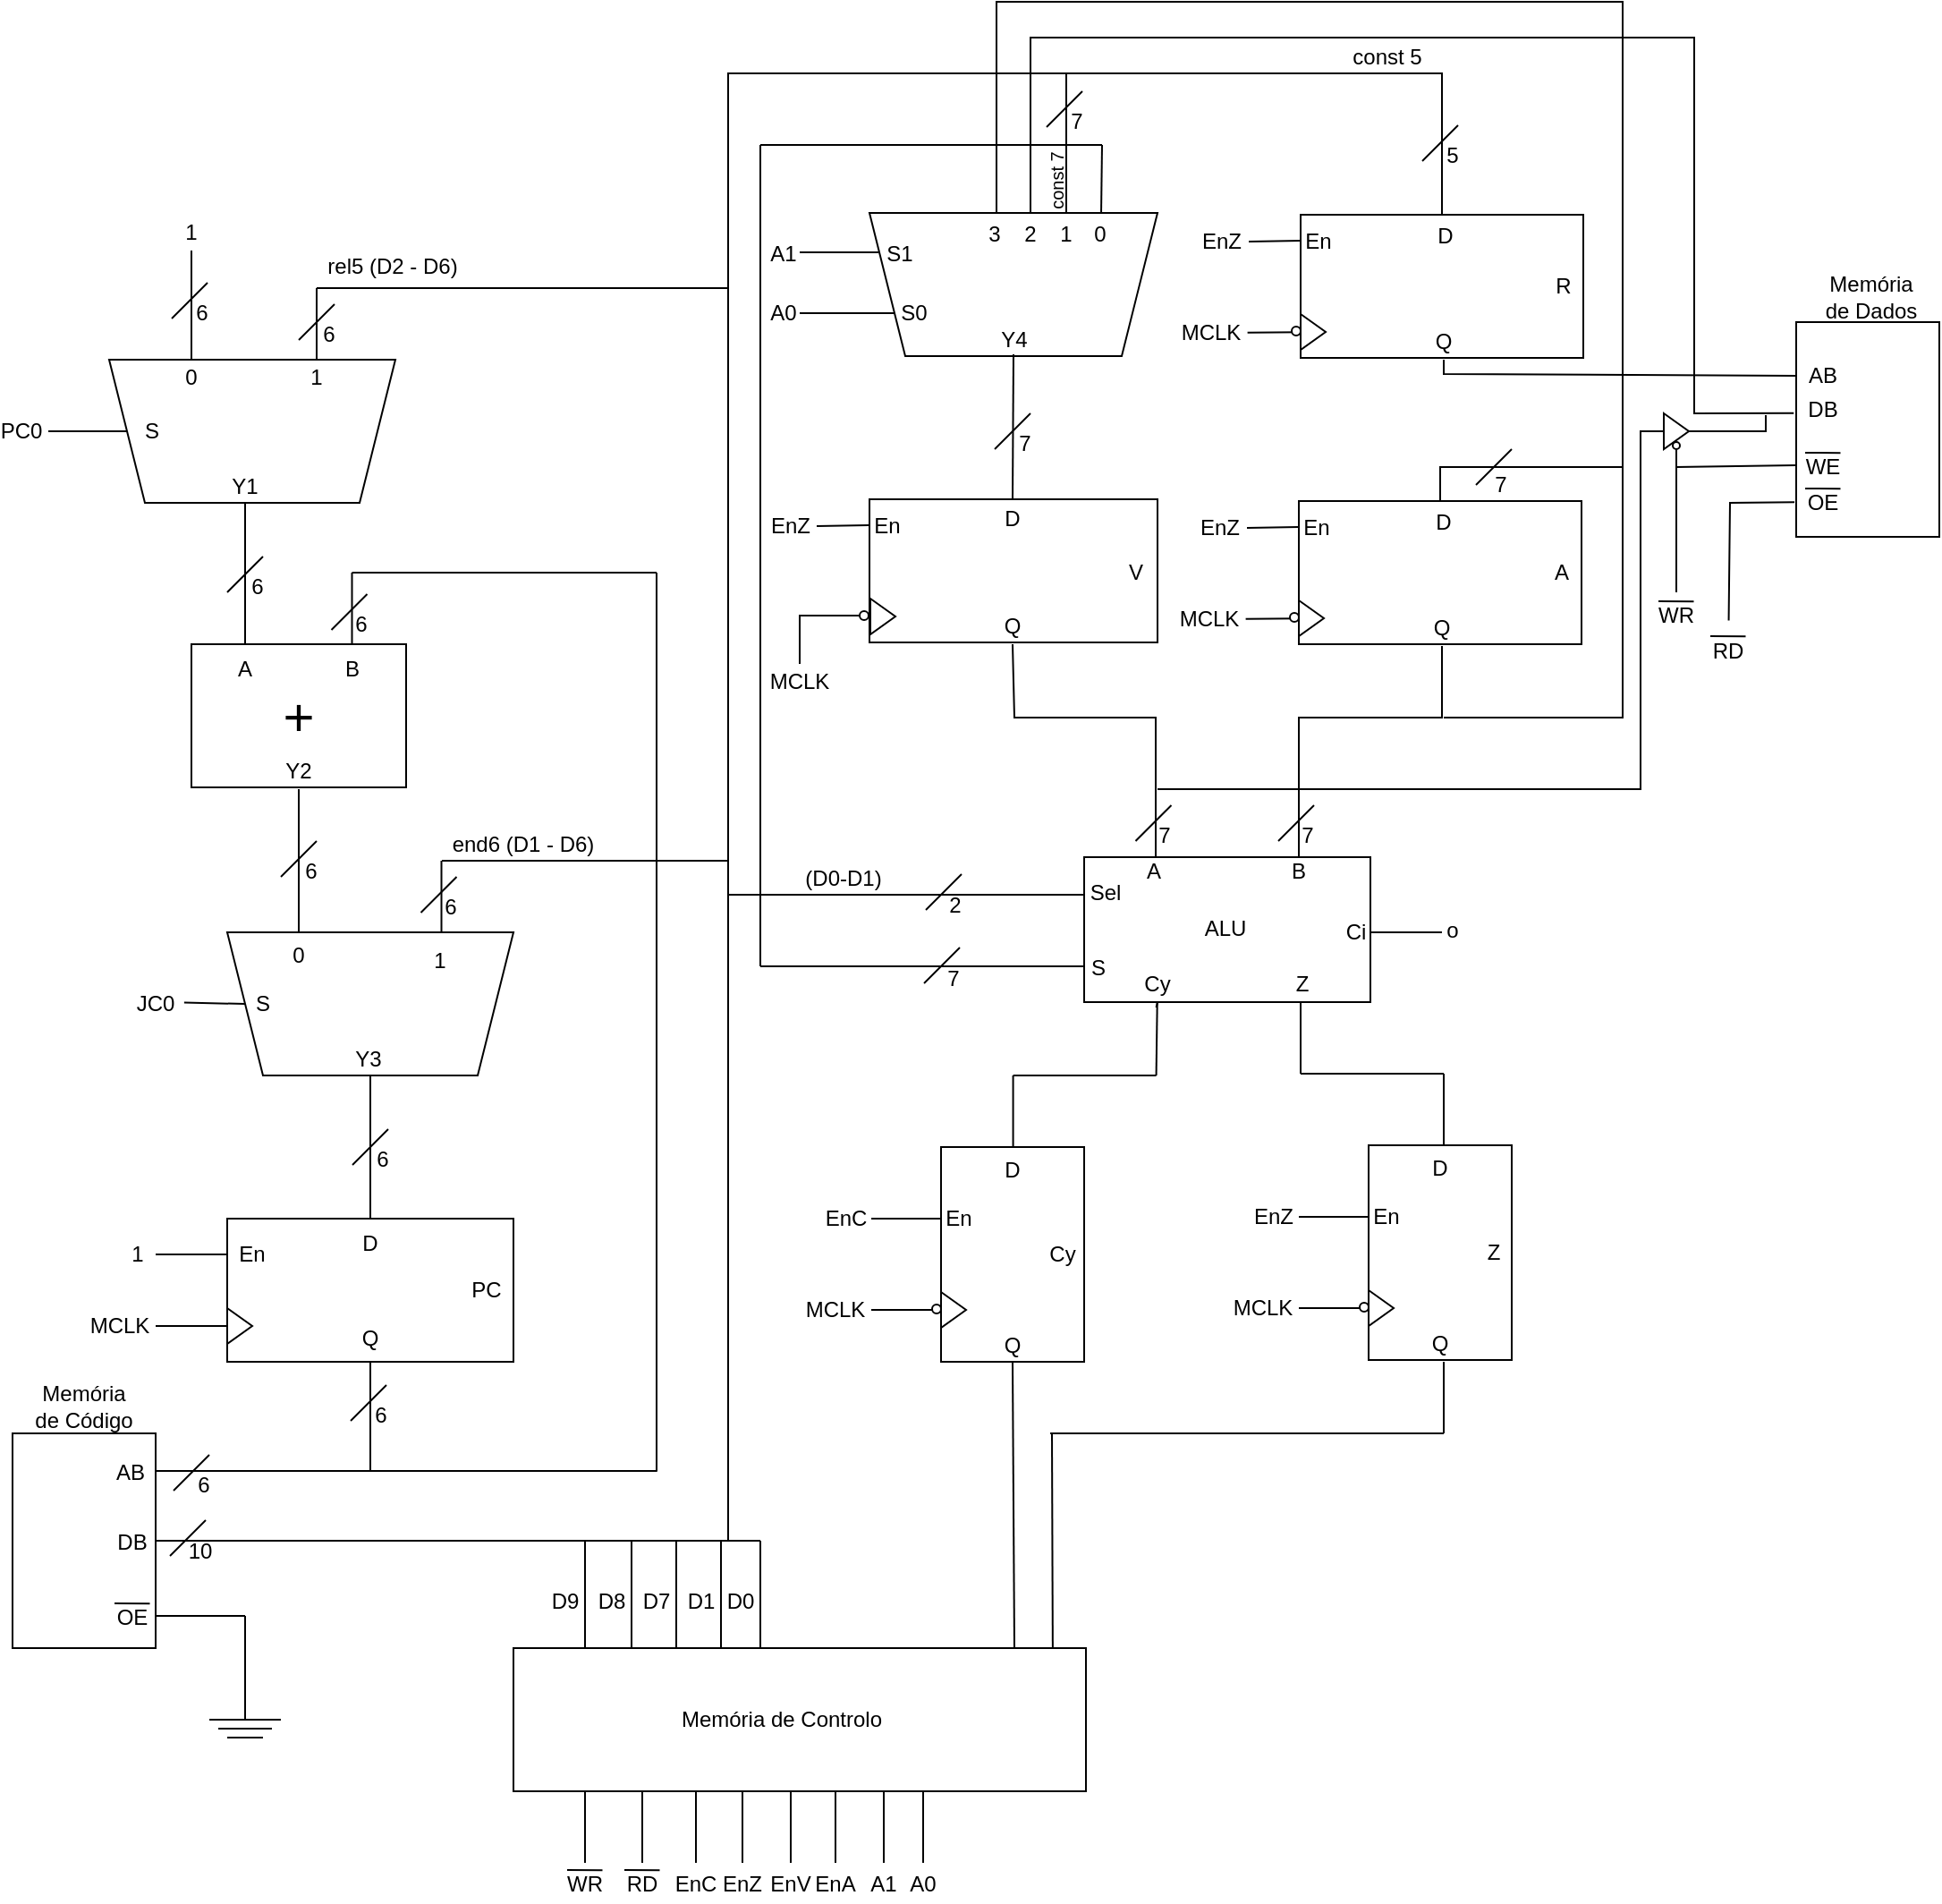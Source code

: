 <mxfile version="26.2.13">
  <diagram name="Página-1" id="B8Vw2srjtyuwa1j1f8AD">
    <mxGraphModel dx="529" dy="1155" grid="0" gridSize="10" guides="1" tooltips="1" connect="1" arrows="1" fold="1" page="0" pageScale="1" pageWidth="827" pageHeight="1169" math="0" shadow="0">
      <root>
        <mxCell id="0" />
        <mxCell id="1" parent="0" />
        <mxCell id="GVYTVCLXpOAvIFuZj8B_-1" value="" style="rounded=0;whiteSpace=wrap;html=1;" vertex="1" parent="1">
          <mxGeometry x="360" y="200" width="80" height="120" as="geometry" />
        </mxCell>
        <mxCell id="GVYTVCLXpOAvIFuZj8B_-2" value="" style="rounded=0;whiteSpace=wrap;html=1;" vertex="1" parent="1">
          <mxGeometry x="640" y="320" width="320" height="80" as="geometry" />
        </mxCell>
        <mxCell id="GVYTVCLXpOAvIFuZj8B_-3" value="" style="rounded=0;whiteSpace=wrap;html=1;" vertex="1" parent="1">
          <mxGeometry x="480" y="80" width="160" height="80" as="geometry" />
        </mxCell>
        <mxCell id="GVYTVCLXpOAvIFuZj8B_-4" value="" style="shape=trapezoid;perimeter=trapezoidPerimeter;whiteSpace=wrap;html=1;fixedSize=1;direction=west;" vertex="1" parent="1">
          <mxGeometry x="480" y="-80" width="160" height="80" as="geometry" />
        </mxCell>
        <mxCell id="GVYTVCLXpOAvIFuZj8B_-5" value="" style="rounded=0;whiteSpace=wrap;html=1;" vertex="1" parent="1">
          <mxGeometry x="460" y="-241" width="120" height="80" as="geometry" />
        </mxCell>
        <mxCell id="GVYTVCLXpOAvIFuZj8B_-6" value="" style="shape=trapezoid;perimeter=trapezoidPerimeter;whiteSpace=wrap;html=1;fixedSize=1;direction=west;" vertex="1" parent="1">
          <mxGeometry x="414" y="-400" width="160" height="80" as="geometry" />
        </mxCell>
        <mxCell id="GVYTVCLXpOAvIFuZj8B_-7" value="" style="rounded=0;whiteSpace=wrap;html=1;" vertex="1" parent="1">
          <mxGeometry x="879" y="40" width="80" height="120" as="geometry" />
        </mxCell>
        <mxCell id="GVYTVCLXpOAvIFuZj8B_-8" value="" style="rounded=0;whiteSpace=wrap;html=1;" vertex="1" parent="1">
          <mxGeometry x="959" y="-122" width="160" height="81" as="geometry" />
        </mxCell>
        <mxCell id="GVYTVCLXpOAvIFuZj8B_-9" value="" style="rounded=0;whiteSpace=wrap;html=1;" vertex="1" parent="1">
          <mxGeometry x="839" y="-322" width="161" height="80" as="geometry" />
        </mxCell>
        <mxCell id="GVYTVCLXpOAvIFuZj8B_-10" value="" style="rounded=0;whiteSpace=wrap;html=1;" vertex="1" parent="1">
          <mxGeometry x="1079" y="-321" width="158" height="80" as="geometry" />
        </mxCell>
        <mxCell id="GVYTVCLXpOAvIFuZj8B_-11" value="" style="shape=trapezoid;perimeter=trapezoidPerimeter;whiteSpace=wrap;html=1;fixedSize=1;direction=west;" vertex="1" parent="1">
          <mxGeometry x="839" y="-482" width="161" height="80" as="geometry" />
        </mxCell>
        <mxCell id="GVYTVCLXpOAvIFuZj8B_-12" value="" style="rounded=0;whiteSpace=wrap;html=1;" vertex="1" parent="1">
          <mxGeometry x="1357" y="-421" width="80" height="120" as="geometry" />
        </mxCell>
        <mxCell id="GVYTVCLXpOAvIFuZj8B_-13" value="Memória de Código" style="text;html=1;align=center;verticalAlign=middle;whiteSpace=wrap;rounded=0;" vertex="1" parent="1">
          <mxGeometry x="370" y="170" width="60" height="30" as="geometry" />
        </mxCell>
        <mxCell id="GVYTVCLXpOAvIFuZj8B_-14" value="DB" style="text;html=1;align=center;verticalAlign=middle;whiteSpace=wrap;rounded=0;" vertex="1" parent="1">
          <mxGeometry x="417" y="251" width="20" height="20" as="geometry" />
        </mxCell>
        <mxCell id="GVYTVCLXpOAvIFuZj8B_-15" value="AB" style="text;html=1;align=center;verticalAlign=middle;whiteSpace=wrap;rounded=0;" vertex="1" parent="1">
          <mxGeometry x="416" y="212" width="20" height="20" as="geometry" />
        </mxCell>
        <mxCell id="GVYTVCLXpOAvIFuZj8B_-16" value="Q" style="text;html=1;align=center;verticalAlign=middle;whiteSpace=wrap;rounded=0;" vertex="1" parent="1">
          <mxGeometry x="550" y="137" width="20" height="20" as="geometry" />
        </mxCell>
        <mxCell id="GVYTVCLXpOAvIFuZj8B_-17" value="PC" style="text;html=1;align=center;verticalAlign=middle;whiteSpace=wrap;rounded=0;" vertex="1" parent="1">
          <mxGeometry x="615" y="110" width="20" height="20" as="geometry" />
        </mxCell>
        <mxCell id="GVYTVCLXpOAvIFuZj8B_-18" value="En" style="text;html=1;align=center;verticalAlign=middle;whiteSpace=wrap;rounded=0;" vertex="1" parent="1">
          <mxGeometry x="484" y="90" width="20" height="20" as="geometry" />
        </mxCell>
        <mxCell id="GVYTVCLXpOAvIFuZj8B_-19" value="D" style="text;html=1;align=center;verticalAlign=middle;whiteSpace=wrap;rounded=0;" vertex="1" parent="1">
          <mxGeometry x="550" y="84" width="20" height="20" as="geometry" />
        </mxCell>
        <mxCell id="GVYTVCLXpOAvIFuZj8B_-20" value="MCLK" style="text;html=1;align=center;verticalAlign=middle;whiteSpace=wrap;rounded=0;" vertex="1" parent="1">
          <mxGeometry x="400" y="130" width="40" height="20" as="geometry" />
        </mxCell>
        <mxCell id="GVYTVCLXpOAvIFuZj8B_-21" value="1" style="text;html=1;align=center;verticalAlign=middle;whiteSpace=wrap;rounded=0;" vertex="1" parent="1">
          <mxGeometry x="420" y="90" width="20" height="20" as="geometry" />
        </mxCell>
        <mxCell id="GVYTVCLXpOAvIFuZj8B_-22" value="Y3" style="text;html=1;align=center;verticalAlign=middle;whiteSpace=wrap;rounded=0;" vertex="1" parent="1">
          <mxGeometry x="549" y="-19" width="20" height="20" as="geometry" />
        </mxCell>
        <mxCell id="GVYTVCLXpOAvIFuZj8B_-23" value="S" style="text;html=1;align=center;verticalAlign=middle;whiteSpace=wrap;rounded=0;" vertex="1" parent="1">
          <mxGeometry x="490" y="-50" width="20" height="20" as="geometry" />
        </mxCell>
        <mxCell id="GVYTVCLXpOAvIFuZj8B_-24" value="0" style="text;html=1;align=center;verticalAlign=middle;whiteSpace=wrap;rounded=0;" vertex="1" parent="1">
          <mxGeometry x="510" y="-77" width="20" height="20" as="geometry" />
        </mxCell>
        <mxCell id="GVYTVCLXpOAvIFuZj8B_-25" value="6" style="text;html=1;align=center;verticalAlign=middle;whiteSpace=wrap;rounded=0;" vertex="1" parent="1">
          <mxGeometry x="556.5" y="37" width="20" height="20" as="geometry" />
        </mxCell>
        <mxCell id="GVYTVCLXpOAvIFuZj8B_-26" value="JC0" style="text;html=1;align=center;verticalAlign=middle;whiteSpace=wrap;rounded=0;" vertex="1" parent="1">
          <mxGeometry x="430" y="-50" width="20" height="20" as="geometry" />
        </mxCell>
        <mxCell id="GVYTVCLXpOAvIFuZj8B_-27" value="Y2" style="text;html=1;align=center;verticalAlign=middle;whiteSpace=wrap;rounded=0;" vertex="1" parent="1">
          <mxGeometry x="510" y="-180" width="20" height="20" as="geometry" />
        </mxCell>
        <mxCell id="GVYTVCLXpOAvIFuZj8B_-28" value="A" style="text;html=1;align=center;verticalAlign=middle;whiteSpace=wrap;rounded=0;" vertex="1" parent="1">
          <mxGeometry x="480" y="-237" width="20" height="20" as="geometry" />
        </mxCell>
        <mxCell id="GVYTVCLXpOAvIFuZj8B_-29" value="B" style="text;html=1;align=center;verticalAlign=middle;whiteSpace=wrap;rounded=0;" vertex="1" parent="1">
          <mxGeometry x="540" y="-237" width="20" height="20" as="geometry" />
        </mxCell>
        <mxCell id="GVYTVCLXpOAvIFuZj8B_-30" value="Y1" style="text;html=1;align=center;verticalAlign=middle;whiteSpace=wrap;rounded=0;" vertex="1" parent="1">
          <mxGeometry x="480" y="-339" width="20" height="20" as="geometry" />
        </mxCell>
        <mxCell id="GVYTVCLXpOAvIFuZj8B_-31" value="S" style="text;html=1;align=center;verticalAlign=middle;whiteSpace=wrap;rounded=0;" vertex="1" parent="1">
          <mxGeometry x="428" y="-370" width="20" height="20" as="geometry" />
        </mxCell>
        <mxCell id="GVYTVCLXpOAvIFuZj8B_-32" value="PC0" style="text;html=1;align=center;verticalAlign=middle;whiteSpace=wrap;rounded=0;" vertex="1" parent="1">
          <mxGeometry x="355" y="-370" width="20" height="20" as="geometry" />
        </mxCell>
        <mxCell id="GVYTVCLXpOAvIFuZj8B_-33" value="0" style="text;html=1;align=center;verticalAlign=middle;whiteSpace=wrap;rounded=0;" vertex="1" parent="1">
          <mxGeometry x="450" y="-400" width="20" height="20" as="geometry" />
        </mxCell>
        <mxCell id="GVYTVCLXpOAvIFuZj8B_-34" value="1" style="text;html=1;align=center;verticalAlign=middle;whiteSpace=wrap;rounded=0;" vertex="1" parent="1">
          <mxGeometry x="520" y="-400" width="20" height="20" as="geometry" />
        </mxCell>
        <mxCell id="GVYTVCLXpOAvIFuZj8B_-35" value="1" style="text;html=1;align=center;verticalAlign=middle;whiteSpace=wrap;rounded=0;" vertex="1" parent="1">
          <mxGeometry x="450" y="-481" width="20" height="20" as="geometry" />
        </mxCell>
        <mxCell id="GVYTVCLXpOAvIFuZj8B_-36" value="" style="endArrow=none;html=1;rounded=0;exitX=0.5;exitY=0;exitDx=0;exitDy=0;entryX=0.5;entryY=1;entryDx=0;entryDy=0;" edge="1" parent="1" source="GVYTVCLXpOAvIFuZj8B_-33" target="GVYTVCLXpOAvIFuZj8B_-35">
          <mxGeometry width="50" height="50" relative="1" as="geometry">
            <mxPoint x="490" y="-420" as="sourcePoint" />
            <mxPoint x="540" y="-470" as="targetPoint" />
          </mxGeometry>
        </mxCell>
        <mxCell id="GVYTVCLXpOAvIFuZj8B_-37" value="" style="endArrow=none;html=1;rounded=0;entryX=1;entryY=0.5;entryDx=0;entryDy=0;" edge="1" parent="1" target="GVYTVCLXpOAvIFuZj8B_-6">
          <mxGeometry width="50" height="50" relative="1" as="geometry">
            <mxPoint x="380" y="-360" as="sourcePoint" />
            <mxPoint x="540" y="-370" as="targetPoint" />
          </mxGeometry>
        </mxCell>
        <mxCell id="GVYTVCLXpOAvIFuZj8B_-38" value="" style="endArrow=none;html=1;rounded=0;exitX=0.25;exitY=0;exitDx=0;exitDy=0;" edge="1" parent="1" source="GVYTVCLXpOAvIFuZj8B_-5">
          <mxGeometry width="50" height="50" relative="1" as="geometry">
            <mxPoint x="440" y="-270" as="sourcePoint" />
            <mxPoint x="490" y="-320" as="targetPoint" />
          </mxGeometry>
        </mxCell>
        <mxCell id="GVYTVCLXpOAvIFuZj8B_-39" value="" style="endArrow=none;html=1;rounded=0;exitX=0.75;exitY=1;exitDx=0;exitDy=0;" edge="1" parent="1" source="GVYTVCLXpOAvIFuZj8B_-4">
          <mxGeometry width="50" height="50" relative="1" as="geometry">
            <mxPoint x="470" y="-110" as="sourcePoint" />
            <mxPoint x="520" y="-160" as="targetPoint" />
          </mxGeometry>
        </mxCell>
        <mxCell id="GVYTVCLXpOAvIFuZj8B_-40" value="" style="endArrow=none;html=1;rounded=0;" edge="1" parent="1">
          <mxGeometry width="50" height="50" relative="1" as="geometry">
            <mxPoint x="440" y="302" as="sourcePoint" />
            <mxPoint x="490" y="302" as="targetPoint" />
          </mxGeometry>
        </mxCell>
        <mxCell id="GVYTVCLXpOAvIFuZj8B_-41" value="" style="endArrow=none;html=1;rounded=0;" edge="1" parent="1">
          <mxGeometry width="50" height="50" relative="1" as="geometry">
            <mxPoint x="490" y="360" as="sourcePoint" />
            <mxPoint x="490" y="302" as="targetPoint" />
          </mxGeometry>
        </mxCell>
        <mxCell id="GVYTVCLXpOAvIFuZj8B_-42" value="" style="endArrow=none;html=1;rounded=0;" edge="1" parent="1">
          <mxGeometry width="50" height="50" relative="1" as="geometry">
            <mxPoint x="470" y="360" as="sourcePoint" />
            <mxPoint x="510" y="360" as="targetPoint" />
          </mxGeometry>
        </mxCell>
        <mxCell id="GVYTVCLXpOAvIFuZj8B_-43" value="" style="endArrow=none;html=1;rounded=0;" edge="1" parent="1">
          <mxGeometry width="50" height="50" relative="1" as="geometry">
            <mxPoint x="475" y="365" as="sourcePoint" />
            <mxPoint x="505" y="365" as="targetPoint" />
          </mxGeometry>
        </mxCell>
        <mxCell id="GVYTVCLXpOAvIFuZj8B_-44" value="" style="endArrow=none;html=1;rounded=0;" edge="1" parent="1">
          <mxGeometry width="50" height="50" relative="1" as="geometry">
            <mxPoint x="480" y="370" as="sourcePoint" />
            <mxPoint x="500" y="370" as="targetPoint" />
          </mxGeometry>
        </mxCell>
        <mxCell id="GVYTVCLXpOAvIFuZj8B_-45" value="" style="endArrow=none;html=1;rounded=0;" edge="1" parent="1">
          <mxGeometry width="50" height="50" relative="1" as="geometry">
            <mxPoint x="440" y="221" as="sourcePoint" />
            <mxPoint x="560" y="221" as="targetPoint" />
          </mxGeometry>
        </mxCell>
        <mxCell id="GVYTVCLXpOAvIFuZj8B_-46" value="" style="endArrow=none;html=1;rounded=0;entryX=0.5;entryY=1;entryDx=0;entryDy=0;" edge="1" parent="1" target="GVYTVCLXpOAvIFuZj8B_-3">
          <mxGeometry width="50" height="50" relative="1" as="geometry">
            <mxPoint x="560" y="221" as="sourcePoint" />
            <mxPoint x="560" y="161" as="targetPoint" />
          </mxGeometry>
        </mxCell>
        <mxCell id="GVYTVCLXpOAvIFuZj8B_-47" value="" style="endArrow=none;html=1;rounded=0;" edge="1" parent="1">
          <mxGeometry width="50" height="50" relative="1" as="geometry">
            <mxPoint x="560" y="221" as="sourcePoint" />
            <mxPoint x="720" y="221" as="targetPoint" />
          </mxGeometry>
        </mxCell>
        <mxCell id="GVYTVCLXpOAvIFuZj8B_-49" value="" style="endArrow=none;html=1;rounded=0;" edge="1" parent="1">
          <mxGeometry width="50" height="50" relative="1" as="geometry">
            <mxPoint x="530" y="-440" as="sourcePoint" />
            <mxPoint x="760" y="-440" as="targetPoint" />
          </mxGeometry>
        </mxCell>
        <mxCell id="GVYTVCLXpOAvIFuZj8B_-50" value="" style="endArrow=none;html=1;rounded=0;exitX=0.5;exitY=0;exitDx=0;exitDy=0;" edge="1" parent="1" source="GVYTVCLXpOAvIFuZj8B_-34">
          <mxGeometry width="50" height="50" relative="1" as="geometry">
            <mxPoint x="480" y="-390" as="sourcePoint" />
            <mxPoint x="530" y="-440" as="targetPoint" />
          </mxGeometry>
        </mxCell>
        <mxCell id="GVYTVCLXpOAvIFuZj8B_-51" value="" style="endArrow=none;html=1;rounded=0;" edge="1" parent="1">
          <mxGeometry width="50" height="50" relative="1" as="geometry">
            <mxPoint x="549.75" y="-281" as="sourcePoint" />
            <mxPoint x="720" y="-281" as="targetPoint" />
          </mxGeometry>
        </mxCell>
        <mxCell id="GVYTVCLXpOAvIFuZj8B_-52" value="" style="endArrow=none;html=1;rounded=0;exitX=0.25;exitY=1;exitDx=0;exitDy=0;" edge="1" parent="1">
          <mxGeometry width="50" height="50" relative="1" as="geometry">
            <mxPoint x="549.75" y="-241" as="sourcePoint" />
            <mxPoint x="549.75" y="-281" as="targetPoint" />
          </mxGeometry>
        </mxCell>
        <mxCell id="GVYTVCLXpOAvIFuZj8B_-53" value="rel5 (D2 - D6)" style="text;html=1;align=center;verticalAlign=middle;whiteSpace=wrap;rounded=0;" vertex="1" parent="1">
          <mxGeometry x="528" y="-467" width="89" height="30" as="geometry" />
        </mxCell>
        <mxCell id="GVYTVCLXpOAvIFuZj8B_-54" value="" style="endArrow=none;html=1;rounded=0;exitX=1.297;exitY=0.465;exitDx=0;exitDy=0;exitPerimeter=0;" edge="1" parent="1" source="GVYTVCLXpOAvIFuZj8B_-26">
          <mxGeometry width="50" height="50" relative="1" as="geometry">
            <mxPoint x="440" y="10" as="sourcePoint" />
            <mxPoint x="490" y="-40" as="targetPoint" />
          </mxGeometry>
        </mxCell>
        <mxCell id="GVYTVCLXpOAvIFuZj8B_-55" value="" style="endArrow=none;html=1;rounded=0;exitX=1;exitY=0.5;exitDx=0;exitDy=0;" edge="1" parent="1" source="GVYTVCLXpOAvIFuZj8B_-21">
          <mxGeometry width="50" height="50" relative="1" as="geometry">
            <mxPoint x="430" y="150" as="sourcePoint" />
            <mxPoint x="480" y="100" as="targetPoint" />
          </mxGeometry>
        </mxCell>
        <mxCell id="GVYTVCLXpOAvIFuZj8B_-56" value="" style="endArrow=none;html=1;rounded=0;exitX=1;exitY=0.5;exitDx=0;exitDy=0;" edge="1" parent="1" source="GVYTVCLXpOAvIFuZj8B_-58">
          <mxGeometry width="50" height="50" relative="1" as="geometry">
            <mxPoint x="430" y="190" as="sourcePoint" />
            <mxPoint x="480" y="140" as="targetPoint" />
          </mxGeometry>
        </mxCell>
        <mxCell id="GVYTVCLXpOAvIFuZj8B_-57" value="" style="endArrow=none;html=1;rounded=0;exitX=1;exitY=0.5;exitDx=0;exitDy=0;" edge="1" parent="1" source="GVYTVCLXpOAvIFuZj8B_-20" target="GVYTVCLXpOAvIFuZj8B_-58">
          <mxGeometry width="50" height="50" relative="1" as="geometry">
            <mxPoint x="440" y="140" as="sourcePoint" />
            <mxPoint x="480" y="140" as="targetPoint" />
          </mxGeometry>
        </mxCell>
        <mxCell id="GVYTVCLXpOAvIFuZj8B_-58" value="" style="triangle;whiteSpace=wrap;html=1;" vertex="1" parent="1">
          <mxGeometry x="480" y="130" width="14" height="20" as="geometry" />
        </mxCell>
        <mxCell id="GVYTVCLXpOAvIFuZj8B_-59" value="" style="endArrow=none;html=1;rounded=0;exitX=0.5;exitY=0;exitDx=0;exitDy=0;" edge="1" parent="1" source="GVYTVCLXpOAvIFuZj8B_-3">
          <mxGeometry width="50" height="50" relative="1" as="geometry">
            <mxPoint x="510" y="50" as="sourcePoint" />
            <mxPoint x="560" as="targetPoint" />
          </mxGeometry>
        </mxCell>
        <mxCell id="GVYTVCLXpOAvIFuZj8B_-60" value="" style="endArrow=none;html=1;rounded=0;" edge="1" parent="1">
          <mxGeometry width="50" height="50" relative="1" as="geometry">
            <mxPoint x="550" y="50" as="sourcePoint" />
            <mxPoint x="570" y="30" as="targetPoint" />
          </mxGeometry>
        </mxCell>
        <mxCell id="GVYTVCLXpOAvIFuZj8B_-61" value="1" style="text;html=1;align=center;verticalAlign=middle;whiteSpace=wrap;rounded=0;" vertex="1" parent="1">
          <mxGeometry x="589" y="-74" width="20" height="20" as="geometry" />
        </mxCell>
        <mxCell id="GVYTVCLXpOAvIFuZj8B_-62" value="6" style="text;html=1;align=center;verticalAlign=middle;whiteSpace=wrap;rounded=0;" vertex="1" parent="1">
          <mxGeometry x="555.5" y="180" width="20" height="20" as="geometry" />
        </mxCell>
        <mxCell id="GVYTVCLXpOAvIFuZj8B_-63" value="" style="endArrow=none;html=1;rounded=0;" edge="1" parent="1">
          <mxGeometry width="50" height="50" relative="1" as="geometry">
            <mxPoint x="549" y="193" as="sourcePoint" />
            <mxPoint x="569" y="173" as="targetPoint" />
          </mxGeometry>
        </mxCell>
        <mxCell id="GVYTVCLXpOAvIFuZj8B_-64" value="6" style="text;html=1;align=center;verticalAlign=middle;whiteSpace=wrap;rounded=0;" vertex="1" parent="1">
          <mxGeometry x="544.75" y="-262" width="20" height="20" as="geometry" />
        </mxCell>
        <mxCell id="GVYTVCLXpOAvIFuZj8B_-65" value="" style="endArrow=none;html=1;rounded=0;" edge="1" parent="1">
          <mxGeometry width="50" height="50" relative="1" as="geometry">
            <mxPoint x="538.25" y="-249" as="sourcePoint" />
            <mxPoint x="558.25" y="-269" as="targetPoint" />
          </mxGeometry>
        </mxCell>
        <mxCell id="GVYTVCLXpOAvIFuZj8B_-66" value="6" style="text;html=1;align=center;verticalAlign=middle;whiteSpace=wrap;rounded=0;" vertex="1" parent="1">
          <mxGeometry x="516.5" y="-124" width="20" height="20" as="geometry" />
        </mxCell>
        <mxCell id="GVYTVCLXpOAvIFuZj8B_-67" value="" style="endArrow=none;html=1;rounded=0;" edge="1" parent="1">
          <mxGeometry width="50" height="50" relative="1" as="geometry">
            <mxPoint x="510" y="-111" as="sourcePoint" />
            <mxPoint x="530" y="-131" as="targetPoint" />
          </mxGeometry>
        </mxCell>
        <mxCell id="GVYTVCLXpOAvIFuZj8B_-68" value="6" style="text;html=1;align=center;verticalAlign=middle;whiteSpace=wrap;rounded=0;" vertex="1" parent="1">
          <mxGeometry x="486.5" y="-283" width="20" height="20" as="geometry" />
        </mxCell>
        <mxCell id="GVYTVCLXpOAvIFuZj8B_-69" value="" style="endArrow=none;html=1;rounded=0;" edge="1" parent="1">
          <mxGeometry width="50" height="50" relative="1" as="geometry">
            <mxPoint x="480" y="-270" as="sourcePoint" />
            <mxPoint x="500" y="-290" as="targetPoint" />
          </mxGeometry>
        </mxCell>
        <mxCell id="GVYTVCLXpOAvIFuZj8B_-70" value="6" style="text;html=1;align=center;verticalAlign=middle;whiteSpace=wrap;rounded=0;" vertex="1" parent="1">
          <mxGeometry x="455.5" y="-436" width="20" height="20" as="geometry" />
        </mxCell>
        <mxCell id="GVYTVCLXpOAvIFuZj8B_-71" value="" style="endArrow=none;html=1;rounded=0;" edge="1" parent="1">
          <mxGeometry width="50" height="50" relative="1" as="geometry">
            <mxPoint x="449" y="-423" as="sourcePoint" />
            <mxPoint x="469" y="-443" as="targetPoint" />
          </mxGeometry>
        </mxCell>
        <mxCell id="GVYTVCLXpOAvIFuZj8B_-72" value="6" style="text;html=1;align=center;verticalAlign=middle;whiteSpace=wrap;rounded=0;" vertex="1" parent="1">
          <mxGeometry x="526.5" y="-424" width="20" height="20" as="geometry" />
        </mxCell>
        <mxCell id="GVYTVCLXpOAvIFuZj8B_-73" value="" style="endArrow=none;html=1;rounded=0;" edge="1" parent="1">
          <mxGeometry width="50" height="50" relative="1" as="geometry">
            <mxPoint x="520" y="-411" as="sourcePoint" />
            <mxPoint x="540" y="-431" as="targetPoint" />
          </mxGeometry>
        </mxCell>
        <mxCell id="GVYTVCLXpOAvIFuZj8B_-74" value="" style="endArrow=none;html=1;rounded=0;" edge="1" parent="1">
          <mxGeometry width="50" height="50" relative="1" as="geometry">
            <mxPoint x="440" y="260" as="sourcePoint" />
            <mxPoint x="560" y="260" as="targetPoint" />
          </mxGeometry>
        </mxCell>
        <mxCell id="GVYTVCLXpOAvIFuZj8B_-75" value="" style="endArrow=none;html=1;rounded=0;" edge="1" parent="1">
          <mxGeometry width="50" height="50" relative="1" as="geometry">
            <mxPoint x="560" y="260" as="sourcePoint" />
            <mxPoint x="680" y="260" as="targetPoint" />
          </mxGeometry>
        </mxCell>
        <mxCell id="GVYTVCLXpOAvIFuZj8B_-77" value="" style="endArrow=none;html=1;rounded=0;" edge="1" parent="1">
          <mxGeometry width="50" height="50" relative="1" as="geometry">
            <mxPoint x="600" y="-120" as="sourcePoint" />
            <mxPoint x="760" y="-120" as="targetPoint" />
          </mxGeometry>
        </mxCell>
        <mxCell id="GVYTVCLXpOAvIFuZj8B_-78" value="6" style="text;html=1;align=center;verticalAlign=middle;whiteSpace=wrap;rounded=0;" vertex="1" parent="1">
          <mxGeometry x="594.75" y="-104" width="20" height="20" as="geometry" />
        </mxCell>
        <mxCell id="GVYTVCLXpOAvIFuZj8B_-79" value="" style="endArrow=none;html=1;rounded=0;" edge="1" parent="1">
          <mxGeometry width="50" height="50" relative="1" as="geometry">
            <mxPoint x="588.25" y="-91" as="sourcePoint" />
            <mxPoint x="608.25" y="-111" as="targetPoint" />
          </mxGeometry>
        </mxCell>
        <mxCell id="GVYTVCLXpOAvIFuZj8B_-80" value="" style="endArrow=none;html=1;rounded=0;exitX=0.25;exitY=1;exitDx=0;exitDy=0;" edge="1" parent="1">
          <mxGeometry width="50" height="50" relative="1" as="geometry">
            <mxPoint x="599.75" y="-80" as="sourcePoint" />
            <mxPoint x="599.75" y="-120" as="targetPoint" />
          </mxGeometry>
        </mxCell>
        <mxCell id="GVYTVCLXpOAvIFuZj8B_-81" value="" style="endArrow=none;html=1;rounded=0;" edge="1" parent="1">
          <mxGeometry width="50" height="50" relative="1" as="geometry">
            <mxPoint x="678" y="260" as="sourcePoint" />
            <mxPoint x="778" y="260" as="targetPoint" />
          </mxGeometry>
        </mxCell>
        <mxCell id="GVYTVCLXpOAvIFuZj8B_-82" value="" style="endArrow=none;html=1;rounded=0;" edge="1" parent="1">
          <mxGeometry width="50" height="50" relative="1" as="geometry">
            <mxPoint x="680" y="320" as="sourcePoint" />
            <mxPoint x="680" y="260" as="targetPoint" />
          </mxGeometry>
        </mxCell>
        <mxCell id="GVYTVCLXpOAvIFuZj8B_-83" value="D9" style="text;html=1;align=center;verticalAlign=middle;whiteSpace=wrap;rounded=0;" vertex="1" parent="1">
          <mxGeometry x="659" y="284" width="20" height="20" as="geometry" />
        </mxCell>
        <mxCell id="GVYTVCLXpOAvIFuZj8B_-84" value="" style="endArrow=none;html=1;rounded=0;" edge="1" parent="1">
          <mxGeometry width="50" height="50" relative="1" as="geometry">
            <mxPoint x="706" y="320" as="sourcePoint" />
            <mxPoint x="706" y="260" as="targetPoint" />
          </mxGeometry>
        </mxCell>
        <mxCell id="GVYTVCLXpOAvIFuZj8B_-85" value="D8" style="text;html=1;align=center;verticalAlign=middle;whiteSpace=wrap;rounded=0;" vertex="1" parent="1">
          <mxGeometry x="685" y="284" width="20" height="20" as="geometry" />
        </mxCell>
        <mxCell id="GVYTVCLXpOAvIFuZj8B_-86" value="" style="endArrow=none;html=1;rounded=0;" edge="1" parent="1">
          <mxGeometry width="50" height="50" relative="1" as="geometry">
            <mxPoint x="731" y="320" as="sourcePoint" />
            <mxPoint x="731" y="260" as="targetPoint" />
          </mxGeometry>
        </mxCell>
        <mxCell id="GVYTVCLXpOAvIFuZj8B_-87" value="D7" style="text;html=1;align=center;verticalAlign=middle;whiteSpace=wrap;rounded=0;" vertex="1" parent="1">
          <mxGeometry x="710" y="284" width="20" height="20" as="geometry" />
        </mxCell>
        <mxCell id="GVYTVCLXpOAvIFuZj8B_-88" value="" style="endArrow=none;html=1;rounded=0;" edge="1" parent="1">
          <mxGeometry width="50" height="50" relative="1" as="geometry">
            <mxPoint x="756" y="320" as="sourcePoint" />
            <mxPoint x="756" y="260" as="targetPoint" />
          </mxGeometry>
        </mxCell>
        <mxCell id="GVYTVCLXpOAvIFuZj8B_-89" value="D1" style="text;html=1;align=center;verticalAlign=middle;whiteSpace=wrap;rounded=0;" vertex="1" parent="1">
          <mxGeometry x="735" y="284" width="20" height="20" as="geometry" />
        </mxCell>
        <mxCell id="GVYTVCLXpOAvIFuZj8B_-90" value="" style="endArrow=none;html=1;rounded=0;" edge="1" parent="1">
          <mxGeometry width="50" height="50" relative="1" as="geometry">
            <mxPoint x="778" y="320" as="sourcePoint" />
            <mxPoint x="778" y="260" as="targetPoint" />
          </mxGeometry>
        </mxCell>
        <mxCell id="GVYTVCLXpOAvIFuZj8B_-91" value="D0" style="text;html=1;align=center;verticalAlign=middle;whiteSpace=wrap;rounded=0;" vertex="1" parent="1">
          <mxGeometry x="757" y="284" width="20" height="20" as="geometry" />
        </mxCell>
        <mxCell id="GVYTVCLXpOAvIFuZj8B_-92" value="" style="endArrow=none;html=1;rounded=0;" edge="1" parent="1">
          <mxGeometry width="50" height="50" relative="1" as="geometry">
            <mxPoint x="680" y="440" as="sourcePoint" />
            <mxPoint x="680" y="400" as="targetPoint" />
          </mxGeometry>
        </mxCell>
        <mxCell id="GVYTVCLXpOAvIFuZj8B_-93" value="" style="endArrow=none;html=1;rounded=0;" edge="1" parent="1">
          <mxGeometry width="50" height="50" relative="1" as="geometry">
            <mxPoint x="712" y="440" as="sourcePoint" />
            <mxPoint x="712" y="400" as="targetPoint" />
          </mxGeometry>
        </mxCell>
        <mxCell id="GVYTVCLXpOAvIFuZj8B_-94" value="" style="endArrow=none;html=1;rounded=0;" edge="1" parent="1">
          <mxGeometry width="50" height="50" relative="1" as="geometry">
            <mxPoint x="742" y="440" as="sourcePoint" />
            <mxPoint x="742" y="400" as="targetPoint" />
          </mxGeometry>
        </mxCell>
        <mxCell id="GVYTVCLXpOAvIFuZj8B_-95" value="EnC" style="text;html=1;align=center;verticalAlign=middle;whiteSpace=wrap;rounded=0;" vertex="1" parent="1">
          <mxGeometry x="732" y="442" width="20" height="20" as="geometry" />
        </mxCell>
        <mxCell id="GVYTVCLXpOAvIFuZj8B_-96" value="" style="endArrow=none;html=1;rounded=0;" edge="1" parent="1">
          <mxGeometry width="50" height="50" relative="1" as="geometry">
            <mxPoint x="768" y="440" as="sourcePoint" />
            <mxPoint x="768" y="400" as="targetPoint" />
          </mxGeometry>
        </mxCell>
        <mxCell id="GVYTVCLXpOAvIFuZj8B_-97" value="EnZ" style="text;html=1;align=center;verticalAlign=middle;whiteSpace=wrap;rounded=0;" vertex="1" parent="1">
          <mxGeometry x="758" y="442" width="20" height="20" as="geometry" />
        </mxCell>
        <mxCell id="GVYTVCLXpOAvIFuZj8B_-98" value="" style="endArrow=none;html=1;rounded=0;" edge="1" parent="1">
          <mxGeometry width="50" height="50" relative="1" as="geometry">
            <mxPoint x="795" y="440" as="sourcePoint" />
            <mxPoint x="795" y="400" as="targetPoint" />
          </mxGeometry>
        </mxCell>
        <mxCell id="GVYTVCLXpOAvIFuZj8B_-99" value="EnV" style="text;html=1;align=center;verticalAlign=middle;whiteSpace=wrap;rounded=0;" vertex="1" parent="1">
          <mxGeometry x="785" y="442" width="20" height="20" as="geometry" />
        </mxCell>
        <mxCell id="GVYTVCLXpOAvIFuZj8B_-100" value="" style="endArrow=none;html=1;rounded=0;" edge="1" parent="1">
          <mxGeometry width="50" height="50" relative="1" as="geometry">
            <mxPoint x="820" y="440" as="sourcePoint" />
            <mxPoint x="820" y="400" as="targetPoint" />
          </mxGeometry>
        </mxCell>
        <mxCell id="GVYTVCLXpOAvIFuZj8B_-101" value="EnA" style="text;html=1;align=center;verticalAlign=middle;whiteSpace=wrap;rounded=0;" vertex="1" parent="1">
          <mxGeometry x="810" y="442" width="20" height="20" as="geometry" />
        </mxCell>
        <mxCell id="GVYTVCLXpOAvIFuZj8B_-102" value="" style="endArrow=none;html=1;rounded=0;" edge="1" parent="1">
          <mxGeometry width="50" height="50" relative="1" as="geometry">
            <mxPoint x="847" y="440" as="sourcePoint" />
            <mxPoint x="847" y="400" as="targetPoint" />
          </mxGeometry>
        </mxCell>
        <mxCell id="GVYTVCLXpOAvIFuZj8B_-103" value="A1" style="text;html=1;align=center;verticalAlign=middle;whiteSpace=wrap;rounded=0;" vertex="1" parent="1">
          <mxGeometry x="837" y="442" width="20" height="20" as="geometry" />
        </mxCell>
        <mxCell id="GVYTVCLXpOAvIFuZj8B_-104" value="" style="endArrow=none;html=1;rounded=0;" edge="1" parent="1">
          <mxGeometry width="50" height="50" relative="1" as="geometry">
            <mxPoint x="869" y="440" as="sourcePoint" />
            <mxPoint x="869" y="400" as="targetPoint" />
          </mxGeometry>
        </mxCell>
        <mxCell id="GVYTVCLXpOAvIFuZj8B_-105" value="A0" style="text;html=1;align=center;verticalAlign=middle;whiteSpace=wrap;rounded=0;" vertex="1" parent="1">
          <mxGeometry x="859" y="442" width="20" height="20" as="geometry" />
        </mxCell>
        <mxCell id="GVYTVCLXpOAvIFuZj8B_-106" value="" style="endArrow=none;html=1;rounded=0;exitX=0.987;exitY=0.107;exitDx=0;exitDy=0;exitPerimeter=0;" edge="1" parent="1">
          <mxGeometry width="50" height="50" relative="1" as="geometry">
            <mxPoint x="689.74" y="444.14" as="sourcePoint" />
            <mxPoint x="670" y="444" as="targetPoint" />
          </mxGeometry>
        </mxCell>
        <mxCell id="GVYTVCLXpOAvIFuZj8B_-107" value="WR" style="text;html=1;align=center;verticalAlign=middle;whiteSpace=wrap;rounded=0;" vertex="1" parent="1">
          <mxGeometry x="670" y="442" width="20" height="20" as="geometry" />
        </mxCell>
        <mxCell id="GVYTVCLXpOAvIFuZj8B_-108" value="" style="endArrow=none;html=1;rounded=0;exitX=0.987;exitY=0.107;exitDx=0;exitDy=0;exitPerimeter=0;" edge="1" parent="1">
          <mxGeometry width="50" height="50" relative="1" as="geometry">
            <mxPoint x="721.74" y="444.14" as="sourcePoint" />
            <mxPoint x="702" y="444" as="targetPoint" />
          </mxGeometry>
        </mxCell>
        <mxCell id="GVYTVCLXpOAvIFuZj8B_-109" value="RD" style="text;html=1;align=center;verticalAlign=middle;whiteSpace=wrap;rounded=0;" vertex="1" parent="1">
          <mxGeometry x="702" y="442" width="20" height="20" as="geometry" />
        </mxCell>
        <mxCell id="GVYTVCLXpOAvIFuZj8B_-110" value="" style="endArrow=none;html=1;rounded=0;exitX=0.987;exitY=0.107;exitDx=0;exitDy=0;exitPerimeter=0;" edge="1" parent="1">
          <mxGeometry width="50" height="50" relative="1" as="geometry">
            <mxPoint x="436.74" y="295.14" as="sourcePoint" />
            <mxPoint x="417" y="295" as="targetPoint" />
          </mxGeometry>
        </mxCell>
        <mxCell id="GVYTVCLXpOAvIFuZj8B_-111" value="OE" style="text;html=1;align=center;verticalAlign=middle;whiteSpace=wrap;rounded=0;" vertex="1" parent="1">
          <mxGeometry x="417" y="293" width="20" height="20" as="geometry" />
        </mxCell>
        <mxCell id="GVYTVCLXpOAvIFuZj8B_-112" value="Memória de Controlo" style="text;html=1;align=center;verticalAlign=middle;whiteSpace=wrap;rounded=0;" vertex="1" parent="1">
          <mxGeometry x="730" y="345" width="120" height="30" as="geometry" />
        </mxCell>
        <mxCell id="GVYTVCLXpOAvIFuZj8B_-113" value="" style="endArrow=none;html=1;rounded=0;entryX=0.5;entryY=1;entryDx=0;entryDy=0;" edge="1" parent="1" target="GVYTVCLXpOAvIFuZj8B_-7">
          <mxGeometry width="50" height="50" relative="1" as="geometry">
            <mxPoint x="920" y="320" as="sourcePoint" />
            <mxPoint x="970" y="270" as="targetPoint" />
          </mxGeometry>
        </mxCell>
        <mxCell id="GVYTVCLXpOAvIFuZj8B_-114" value="" style="endArrow=none;html=1;rounded=0;" edge="1" parent="1">
          <mxGeometry width="50" height="50" relative="1" as="geometry">
            <mxPoint x="940" y="200" as="sourcePoint" />
            <mxPoint x="1160" y="200" as="targetPoint" />
          </mxGeometry>
        </mxCell>
        <mxCell id="GVYTVCLXpOAvIFuZj8B_-115" value="" style="endArrow=none;html=1;rounded=0;entryX=0.5;entryY=1;entryDx=0;entryDy=0;" edge="1" parent="1">
          <mxGeometry width="50" height="50" relative="1" as="geometry">
            <mxPoint x="1160" y="200" as="sourcePoint" />
            <mxPoint x="1160" y="160" as="targetPoint" />
          </mxGeometry>
        </mxCell>
        <mxCell id="GVYTVCLXpOAvIFuZj8B_-116" value="" style="endArrow=none;html=1;rounded=0;exitX=0.942;exitY=-0.02;exitDx=0;exitDy=0;exitPerimeter=0;" edge="1" parent="1">
          <mxGeometry width="50" height="50" relative="1" as="geometry">
            <mxPoint x="941.44" y="320.4" as="sourcePoint" />
            <mxPoint x="941" y="200" as="targetPoint" />
          </mxGeometry>
        </mxCell>
        <mxCell id="GVYTVCLXpOAvIFuZj8B_-117" value="Q" style="text;html=1;align=center;verticalAlign=middle;whiteSpace=wrap;rounded=0;" vertex="1" parent="1">
          <mxGeometry x="909" y="141" width="20" height="20" as="geometry" />
        </mxCell>
        <mxCell id="GVYTVCLXpOAvIFuZj8B_-118" value="Cy" style="text;html=1;align=center;verticalAlign=middle;whiteSpace=wrap;rounded=0;" vertex="1" parent="1">
          <mxGeometry x="937" y="90" width="20" height="20" as="geometry" />
        </mxCell>
        <mxCell id="GVYTVCLXpOAvIFuZj8B_-119" value="En" style="text;html=1;align=center;verticalAlign=middle;whiteSpace=wrap;rounded=0;" vertex="1" parent="1">
          <mxGeometry x="879" y="70" width="20" height="20" as="geometry" />
        </mxCell>
        <mxCell id="GVYTVCLXpOAvIFuZj8B_-120" value="D" style="text;html=1;align=center;verticalAlign=middle;whiteSpace=wrap;rounded=0;" vertex="1" parent="1">
          <mxGeometry x="909" y="43" width="20" height="20" as="geometry" />
        </mxCell>
        <mxCell id="GVYTVCLXpOAvIFuZj8B_-121" value="" style="rounded=0;whiteSpace=wrap;html=1;" vertex="1" parent="1">
          <mxGeometry x="1118" y="39" width="80" height="120" as="geometry" />
        </mxCell>
        <mxCell id="GVYTVCLXpOAvIFuZj8B_-122" value="Q" style="text;html=1;align=center;verticalAlign=middle;whiteSpace=wrap;rounded=0;" vertex="1" parent="1">
          <mxGeometry x="1148" y="140" width="20" height="20" as="geometry" />
        </mxCell>
        <mxCell id="GVYTVCLXpOAvIFuZj8B_-123" value="Z" style="text;html=1;align=center;verticalAlign=middle;whiteSpace=wrap;rounded=0;" vertex="1" parent="1">
          <mxGeometry x="1178" y="89" width="20" height="20" as="geometry" />
        </mxCell>
        <mxCell id="GVYTVCLXpOAvIFuZj8B_-124" value="En" style="text;html=1;align=center;verticalAlign=middle;whiteSpace=wrap;rounded=0;" vertex="1" parent="1">
          <mxGeometry x="1118" y="69" width="20" height="20" as="geometry" />
        </mxCell>
        <mxCell id="GVYTVCLXpOAvIFuZj8B_-125" value="D" style="text;html=1;align=center;verticalAlign=middle;whiteSpace=wrap;rounded=0;" vertex="1" parent="1">
          <mxGeometry x="1148" y="42" width="20" height="20" as="geometry" />
        </mxCell>
        <mxCell id="GVYTVCLXpOAvIFuZj8B_-126" value="MCLK" style="text;html=1;align=center;verticalAlign=middle;whiteSpace=wrap;rounded=0;" vertex="1" parent="1">
          <mxGeometry x="800" y="121" width="40" height="20" as="geometry" />
        </mxCell>
        <mxCell id="GVYTVCLXpOAvIFuZj8B_-127" value="" style="endArrow=none;html=1;rounded=0;exitX=1;exitY=0.5;exitDx=0;exitDy=0;" edge="1" parent="1" source="GVYTVCLXpOAvIFuZj8B_-129">
          <mxGeometry width="50" height="50" relative="1" as="geometry">
            <mxPoint x="830" y="181" as="sourcePoint" />
            <mxPoint x="880" y="131" as="targetPoint" />
          </mxGeometry>
        </mxCell>
        <mxCell id="GVYTVCLXpOAvIFuZj8B_-128" value="" style="endArrow=none;html=1;rounded=0;exitX=1;exitY=0.5;exitDx=0;exitDy=0;" edge="1" parent="1" source="GVYTVCLXpOAvIFuZj8B_-126" target="GVYTVCLXpOAvIFuZj8B_-129">
          <mxGeometry width="50" height="50" relative="1" as="geometry">
            <mxPoint x="840" y="131" as="sourcePoint" />
            <mxPoint x="880" y="131" as="targetPoint" />
          </mxGeometry>
        </mxCell>
        <mxCell id="GVYTVCLXpOAvIFuZj8B_-129" value="" style="triangle;whiteSpace=wrap;html=1;" vertex="1" parent="1">
          <mxGeometry x="879" y="121" width="14" height="20" as="geometry" />
        </mxCell>
        <mxCell id="GVYTVCLXpOAvIFuZj8B_-130" value="" style="ellipse;whiteSpace=wrap;html=1;aspect=fixed;" vertex="1" parent="1">
          <mxGeometry x="874" y="128" width="5" height="5" as="geometry" />
        </mxCell>
        <mxCell id="GVYTVCLXpOAvIFuZj8B_-131" value="MCLK" style="text;html=1;align=center;verticalAlign=middle;whiteSpace=wrap;rounded=0;" vertex="1" parent="1">
          <mxGeometry x="1039" y="120" width="40" height="20" as="geometry" />
        </mxCell>
        <mxCell id="GVYTVCLXpOAvIFuZj8B_-132" value="" style="endArrow=none;html=1;rounded=0;exitX=1;exitY=0.5;exitDx=0;exitDy=0;" edge="1" parent="1" source="GVYTVCLXpOAvIFuZj8B_-134">
          <mxGeometry width="50" height="50" relative="1" as="geometry">
            <mxPoint x="1069" y="180" as="sourcePoint" />
            <mxPoint x="1119" y="130" as="targetPoint" />
          </mxGeometry>
        </mxCell>
        <mxCell id="GVYTVCLXpOAvIFuZj8B_-133" value="" style="endArrow=none;html=1;rounded=0;exitX=1;exitY=0.5;exitDx=0;exitDy=0;" edge="1" parent="1" source="GVYTVCLXpOAvIFuZj8B_-131" target="GVYTVCLXpOAvIFuZj8B_-134">
          <mxGeometry width="50" height="50" relative="1" as="geometry">
            <mxPoint x="1079" y="130" as="sourcePoint" />
            <mxPoint x="1119" y="130" as="targetPoint" />
          </mxGeometry>
        </mxCell>
        <mxCell id="GVYTVCLXpOAvIFuZj8B_-134" value="" style="triangle;whiteSpace=wrap;html=1;" vertex="1" parent="1">
          <mxGeometry x="1118" y="120" width="14" height="20" as="geometry" />
        </mxCell>
        <mxCell id="GVYTVCLXpOAvIFuZj8B_-135" value="" style="ellipse;whiteSpace=wrap;html=1;aspect=fixed;" vertex="1" parent="1">
          <mxGeometry x="1113" y="127" width="5" height="5" as="geometry" />
        </mxCell>
        <mxCell id="GVYTVCLXpOAvIFuZj8B_-136" value="" style="endArrow=none;html=1;rounded=0;" edge="1" parent="1">
          <mxGeometry width="50" height="50" relative="1" as="geometry">
            <mxPoint x="1160" y="39" as="sourcePoint" />
            <mxPoint x="1160" y="-1" as="targetPoint" />
          </mxGeometry>
        </mxCell>
        <mxCell id="GVYTVCLXpOAvIFuZj8B_-137" value="" style="endArrow=none;html=1;rounded=0;" edge="1" parent="1">
          <mxGeometry width="50" height="50" relative="1" as="geometry">
            <mxPoint x="1080" y="-1" as="sourcePoint" />
            <mxPoint x="1160" y="-1" as="targetPoint" />
          </mxGeometry>
        </mxCell>
        <mxCell id="GVYTVCLXpOAvIFuZj8B_-138" value="" style="endArrow=none;html=1;rounded=0;entryX=0.5;entryY=1;entryDx=0;entryDy=0;" edge="1" parent="1">
          <mxGeometry width="50" height="50" relative="1" as="geometry">
            <mxPoint x="1080" y="-1" as="sourcePoint" />
            <mxPoint x="1080" y="-41" as="targetPoint" />
          </mxGeometry>
        </mxCell>
        <mxCell id="GVYTVCLXpOAvIFuZj8B_-139" value="" style="endArrow=none;html=1;rounded=0;" edge="1" parent="1">
          <mxGeometry width="50" height="50" relative="1" as="geometry">
            <mxPoint x="919.29" as="sourcePoint" />
            <mxPoint x="919.29" y="40" as="targetPoint" />
          </mxGeometry>
        </mxCell>
        <mxCell id="GVYTVCLXpOAvIFuZj8B_-140" value="" style="endArrow=none;html=1;rounded=0;" edge="1" parent="1">
          <mxGeometry width="50" height="50" relative="1" as="geometry">
            <mxPoint x="999.29" as="sourcePoint" />
            <mxPoint x="919.29" as="targetPoint" />
          </mxGeometry>
        </mxCell>
        <mxCell id="GVYTVCLXpOAvIFuZj8B_-141" value="" style="endArrow=none;html=1;rounded=0;entryX=0.5;entryY=1;entryDx=0;entryDy=0;" edge="1" parent="1" source="GVYTVCLXpOAvIFuZj8B_-149">
          <mxGeometry width="50" height="50" relative="1" as="geometry">
            <mxPoint x="999.29" y="-40" as="sourcePoint" />
            <mxPoint x="999.29" as="targetPoint" />
          </mxGeometry>
        </mxCell>
        <mxCell id="GVYTVCLXpOAvIFuZj8B_-142" value="" style="endArrow=none;html=1;rounded=0;entryX=0;entryY=0.5;entryDx=0;entryDy=0;" edge="1" parent="1" target="GVYTVCLXpOAvIFuZj8B_-124">
          <mxGeometry width="50" height="50" relative="1" as="geometry">
            <mxPoint x="1079" y="79" as="sourcePoint" />
            <mxPoint x="1079" y="79.64" as="targetPoint" />
          </mxGeometry>
        </mxCell>
        <mxCell id="GVYTVCLXpOAvIFuZj8B_-143" value="EnZ" style="text;html=1;align=center;verticalAlign=middle;whiteSpace=wrap;rounded=0;" vertex="1" parent="1">
          <mxGeometry x="1055" y="69" width="20" height="20" as="geometry" />
        </mxCell>
        <mxCell id="GVYTVCLXpOAvIFuZj8B_-144" value="" style="endArrow=none;html=1;rounded=0;entryX=0;entryY=0.5;entryDx=0;entryDy=0;" edge="1" parent="1">
          <mxGeometry width="50" height="50" relative="1" as="geometry">
            <mxPoint x="840" y="80" as="sourcePoint" />
            <mxPoint x="879" y="80" as="targetPoint" />
          </mxGeometry>
        </mxCell>
        <mxCell id="GVYTVCLXpOAvIFuZj8B_-145" value="EnC" style="text;html=1;align=center;verticalAlign=middle;whiteSpace=wrap;rounded=0;" vertex="1" parent="1">
          <mxGeometry x="816" y="70" width="20" height="20" as="geometry" />
        </mxCell>
        <mxCell id="GVYTVCLXpOAvIFuZj8B_-146" value="ALU" style="text;html=1;align=center;verticalAlign=middle;whiteSpace=wrap;rounded=0;" vertex="1" parent="1">
          <mxGeometry x="1028" y="-92" width="20" height="20" as="geometry" />
        </mxCell>
        <mxCell id="GVYTVCLXpOAvIFuZj8B_-147" value="Z" style="text;html=1;align=center;verticalAlign=middle;whiteSpace=wrap;rounded=0;" vertex="1" parent="1">
          <mxGeometry x="1071" y="-61" width="20" height="20" as="geometry" />
        </mxCell>
        <mxCell id="GVYTVCLXpOAvIFuZj8B_-148" value="" style="endArrow=none;html=1;rounded=0;entryX=0.5;entryY=1;entryDx=0;entryDy=0;" edge="1" parent="1" target="GVYTVCLXpOAvIFuZj8B_-149">
          <mxGeometry width="50" height="50" relative="1" as="geometry">
            <mxPoint x="999.29" y="-38" as="sourcePoint" />
            <mxPoint x="999.29" y="2" as="targetPoint" />
          </mxGeometry>
        </mxCell>
        <mxCell id="GVYTVCLXpOAvIFuZj8B_-149" value="Cy" style="text;html=1;align=center;verticalAlign=middle;whiteSpace=wrap;rounded=0;" vertex="1" parent="1">
          <mxGeometry x="990" y="-61" width="20" height="20" as="geometry" />
        </mxCell>
        <mxCell id="GVYTVCLXpOAvIFuZj8B_-150" value="S" style="text;html=1;align=center;verticalAlign=middle;whiteSpace=wrap;rounded=0;" vertex="1" parent="1">
          <mxGeometry x="957" y="-70.5" width="20" height="20" as="geometry" />
        </mxCell>
        <mxCell id="GVYTVCLXpOAvIFuZj8B_-151" value="Sel" style="text;html=1;align=center;verticalAlign=middle;whiteSpace=wrap;rounded=0;" vertex="1" parent="1">
          <mxGeometry x="961" y="-112" width="20" height="20" as="geometry" />
        </mxCell>
        <mxCell id="GVYTVCLXpOAvIFuZj8B_-152" value="B" style="text;html=1;align=center;verticalAlign=middle;whiteSpace=wrap;rounded=0;" vertex="1" parent="1">
          <mxGeometry x="1069" y="-124" width="20" height="20" as="geometry" />
        </mxCell>
        <mxCell id="GVYTVCLXpOAvIFuZj8B_-153" value="A" style="text;html=1;align=center;verticalAlign=middle;whiteSpace=wrap;rounded=0;" vertex="1" parent="1">
          <mxGeometry x="988" y="-124" width="20" height="20" as="geometry" />
        </mxCell>
        <mxCell id="GVYTVCLXpOAvIFuZj8B_-154" value="Ci" style="text;html=1;align=center;verticalAlign=middle;whiteSpace=wrap;rounded=0;" vertex="1" parent="1">
          <mxGeometry x="1101" y="-90.5" width="20" height="20" as="geometry" />
        </mxCell>
        <mxCell id="GVYTVCLXpOAvIFuZj8B_-155" value="" style="endArrow=none;html=1;rounded=0;" edge="1" parent="1">
          <mxGeometry width="50" height="50" relative="1" as="geometry">
            <mxPoint x="1119" y="-80" as="sourcePoint" />
            <mxPoint x="1159" y="-80" as="targetPoint" />
          </mxGeometry>
        </mxCell>
        <mxCell id="GVYTVCLXpOAvIFuZj8B_-156" value="o" style="text;html=1;align=center;verticalAlign=middle;whiteSpace=wrap;rounded=0;" vertex="1" parent="1">
          <mxGeometry x="1155" y="-91.5" width="20" height="20" as="geometry" />
        </mxCell>
        <mxCell id="GVYTVCLXpOAvIFuZj8B_-157" value="" style="endArrow=none;html=1;rounded=0;" edge="1" parent="1">
          <mxGeometry width="50" height="50" relative="1" as="geometry">
            <mxPoint x="760" y="-101" as="sourcePoint" />
            <mxPoint x="959" y="-101" as="targetPoint" />
          </mxGeometry>
        </mxCell>
        <mxCell id="GVYTVCLXpOAvIFuZj8B_-158" value="" style="endArrow=none;html=1;rounded=0;" edge="1" parent="1">
          <mxGeometry width="50" height="50" relative="1" as="geometry">
            <mxPoint x="778" y="-61" as="sourcePoint" />
            <mxPoint x="959" y="-61" as="targetPoint" />
          </mxGeometry>
        </mxCell>
        <mxCell id="GVYTVCLXpOAvIFuZj8B_-159" value="2" style="text;html=1;align=center;verticalAlign=middle;whiteSpace=wrap;rounded=0;" vertex="1" parent="1">
          <mxGeometry x="877" y="-105.5" width="20" height="20" as="geometry" />
        </mxCell>
        <mxCell id="GVYTVCLXpOAvIFuZj8B_-160" value="" style="endArrow=none;html=1;rounded=0;" edge="1" parent="1">
          <mxGeometry width="50" height="50" relative="1" as="geometry">
            <mxPoint x="870.5" y="-92.5" as="sourcePoint" />
            <mxPoint x="890.5" y="-112.5" as="targetPoint" />
          </mxGeometry>
        </mxCell>
        <mxCell id="GVYTVCLXpOAvIFuZj8B_-161" value="7" style="text;html=1;align=center;verticalAlign=middle;whiteSpace=wrap;rounded=0;" vertex="1" parent="1">
          <mxGeometry x="876" y="-64.5" width="20" height="20" as="geometry" />
        </mxCell>
        <mxCell id="GVYTVCLXpOAvIFuZj8B_-162" value="" style="endArrow=none;html=1;rounded=0;" edge="1" parent="1">
          <mxGeometry width="50" height="50" relative="1" as="geometry">
            <mxPoint x="869.5" y="-51.5" as="sourcePoint" />
            <mxPoint x="889.5" y="-71.5" as="targetPoint" />
          </mxGeometry>
        </mxCell>
        <mxCell id="GVYTVCLXpOAvIFuZj8B_-163" value="" style="endArrow=none;html=1;rounded=0;" edge="1" parent="1">
          <mxGeometry width="50" height="50" relative="1" as="geometry">
            <mxPoint x="760" y="-101" as="sourcePoint" />
            <mxPoint x="760" y="260" as="targetPoint" />
          </mxGeometry>
        </mxCell>
        <mxCell id="GVYTVCLXpOAvIFuZj8B_-164" value="Q" style="text;html=1;align=center;verticalAlign=middle;whiteSpace=wrap;rounded=0;" vertex="1" parent="1">
          <mxGeometry x="909" y="-261" width="20" height="20" as="geometry" />
        </mxCell>
        <mxCell id="GVYTVCLXpOAvIFuZj8B_-165" value="Q" style="text;html=1;align=center;verticalAlign=middle;whiteSpace=wrap;rounded=0;" vertex="1" parent="1">
          <mxGeometry x="1149" y="-260" width="20" height="20" as="geometry" />
        </mxCell>
        <mxCell id="GVYTVCLXpOAvIFuZj8B_-166" value="D" style="text;html=1;align=center;verticalAlign=middle;whiteSpace=wrap;rounded=0;" vertex="1" parent="1">
          <mxGeometry x="909" y="-321" width="20" height="20" as="geometry" />
        </mxCell>
        <mxCell id="GVYTVCLXpOAvIFuZj8B_-167" value="D" style="text;html=1;align=center;verticalAlign=middle;whiteSpace=wrap;rounded=0;" vertex="1" parent="1">
          <mxGeometry x="1149.5" y="-319" width="20" height="20" as="geometry" />
        </mxCell>
        <mxCell id="GVYTVCLXpOAvIFuZj8B_-168" value="V" style="text;html=1;align=center;verticalAlign=middle;whiteSpace=wrap;rounded=0;" vertex="1" parent="1">
          <mxGeometry x="978" y="-291" width="20" height="20" as="geometry" />
        </mxCell>
        <mxCell id="GVYTVCLXpOAvIFuZj8B_-169" value="A" style="text;html=1;align=center;verticalAlign=middle;whiteSpace=wrap;rounded=0;" vertex="1" parent="1">
          <mxGeometry x="1216" y="-291" width="20" height="20" as="geometry" />
        </mxCell>
        <mxCell id="GVYTVCLXpOAvIFuZj8B_-170" value="" style="endArrow=none;html=1;rounded=0;exitX=0.25;exitY=0;exitDx=0;exitDy=0;entryX=0.5;entryY=1;entryDx=0;entryDy=0;" edge="1" parent="1" source="GVYTVCLXpOAvIFuZj8B_-8" target="GVYTVCLXpOAvIFuZj8B_-164">
          <mxGeometry width="50" height="50" relative="1" as="geometry">
            <mxPoint x="870" y="-190" as="sourcePoint" />
            <mxPoint x="920" y="-240" as="targetPoint" />
            <Array as="points">
              <mxPoint x="999" y="-200" />
              <mxPoint x="920" y="-200" />
            </Array>
          </mxGeometry>
        </mxCell>
        <mxCell id="GVYTVCLXpOAvIFuZj8B_-171" value="" style="endArrow=none;html=1;rounded=0;entryX=0.5;entryY=1;entryDx=0;entryDy=0;" edge="1" parent="1" target="GVYTVCLXpOAvIFuZj8B_-165">
          <mxGeometry width="50" height="50" relative="1" as="geometry">
            <mxPoint x="1079" y="-122" as="sourcePoint" />
            <mxPoint x="1129" y="-172" as="targetPoint" />
            <Array as="points">
              <mxPoint x="1079" y="-200" />
              <mxPoint x="1159" y="-200" />
            </Array>
          </mxGeometry>
        </mxCell>
        <mxCell id="GVYTVCLXpOAvIFuZj8B_-172" value="" style="endArrow=none;html=1;rounded=0;exitX=0.5;exitY=0;exitDx=0;exitDy=0;entryX=0.5;entryY=0;entryDx=0;entryDy=0;" edge="1" parent="1">
          <mxGeometry width="50" height="50" relative="1" as="geometry">
            <mxPoint x="919" y="-322" as="sourcePoint" />
            <mxPoint x="919.5" y="-403" as="targetPoint" />
          </mxGeometry>
        </mxCell>
        <mxCell id="GVYTVCLXpOAvIFuZj8B_-173" value="7" style="text;html=1;align=center;verticalAlign=middle;whiteSpace=wrap;rounded=0;" vertex="1" parent="1">
          <mxGeometry x="915.5" y="-363" width="20" height="20" as="geometry" />
        </mxCell>
        <mxCell id="GVYTVCLXpOAvIFuZj8B_-174" value="" style="endArrow=none;html=1;rounded=0;" edge="1" parent="1">
          <mxGeometry width="50" height="50" relative="1" as="geometry">
            <mxPoint x="909" y="-350" as="sourcePoint" />
            <mxPoint x="929" y="-370" as="targetPoint" />
          </mxGeometry>
        </mxCell>
        <mxCell id="GVYTVCLXpOAvIFuZj8B_-175" value="Y4" style="text;html=1;align=center;verticalAlign=middle;whiteSpace=wrap;rounded=0;" vertex="1" parent="1">
          <mxGeometry x="909.5" y="-421" width="20" height="20" as="geometry" />
        </mxCell>
        <mxCell id="GVYTVCLXpOAvIFuZj8B_-176" value="S0" style="text;html=1;align=center;verticalAlign=middle;whiteSpace=wrap;rounded=0;" vertex="1" parent="1">
          <mxGeometry x="854" y="-436" width="20" height="20" as="geometry" />
        </mxCell>
        <mxCell id="GVYTVCLXpOAvIFuZj8B_-177" value="S1" style="text;html=1;align=center;verticalAlign=middle;whiteSpace=wrap;rounded=0;" vertex="1" parent="1">
          <mxGeometry x="846" y="-469" width="20" height="20" as="geometry" />
        </mxCell>
        <mxCell id="GVYTVCLXpOAvIFuZj8B_-178" value="" style="endArrow=none;html=1;rounded=0;" edge="1" parent="1">
          <mxGeometry width="50" height="50" relative="1" as="geometry">
            <mxPoint x="800" y="-426" as="sourcePoint" />
            <mxPoint x="853" y="-426" as="targetPoint" />
          </mxGeometry>
        </mxCell>
        <mxCell id="GVYTVCLXpOAvIFuZj8B_-179" value="" style="endArrow=none;html=1;rounded=0;" edge="1" parent="1">
          <mxGeometry width="50" height="50" relative="1" as="geometry">
            <mxPoint x="800" y="-460" as="sourcePoint" />
            <mxPoint x="844" y="-460" as="targetPoint" />
          </mxGeometry>
        </mxCell>
        <mxCell id="GVYTVCLXpOAvIFuZj8B_-180" value="A0" style="text;html=1;align=center;verticalAlign=middle;whiteSpace=wrap;rounded=0;" vertex="1" parent="1">
          <mxGeometry x="781" y="-436.5" width="20" height="20" as="geometry" />
        </mxCell>
        <mxCell id="GVYTVCLXpOAvIFuZj8B_-181" value="0" style="text;html=1;align=center;verticalAlign=middle;whiteSpace=wrap;rounded=0;" vertex="1" parent="1">
          <mxGeometry x="958" y="-480.5" width="20" height="20" as="geometry" />
        </mxCell>
        <mxCell id="GVYTVCLXpOAvIFuZj8B_-182" value="A1" style="text;html=1;align=center;verticalAlign=middle;whiteSpace=wrap;rounded=0;" vertex="1" parent="1">
          <mxGeometry x="781" y="-469.5" width="20" height="20" as="geometry" />
        </mxCell>
        <mxCell id="GVYTVCLXpOAvIFuZj8B_-183" value="1" style="text;html=1;align=center;verticalAlign=middle;whiteSpace=wrap;rounded=0;" vertex="1" parent="1">
          <mxGeometry x="939" y="-480.5" width="20" height="20" as="geometry" />
        </mxCell>
        <mxCell id="GVYTVCLXpOAvIFuZj8B_-184" value="2" style="text;html=1;align=center;verticalAlign=middle;whiteSpace=wrap;rounded=0;" vertex="1" parent="1">
          <mxGeometry x="919" y="-480.5" width="20" height="20" as="geometry" />
        </mxCell>
        <mxCell id="GVYTVCLXpOAvIFuZj8B_-185" value="3" style="text;html=1;align=center;verticalAlign=middle;whiteSpace=wrap;rounded=0;" vertex="1" parent="1">
          <mxGeometry x="899" y="-480" width="20" height="20" as="geometry" />
        </mxCell>
        <mxCell id="GVYTVCLXpOAvIFuZj8B_-186" value="" style="endArrow=none;html=1;rounded=0;exitX=0.576;exitY=-0.125;exitDx=0;exitDy=0;exitPerimeter=0;" edge="1" parent="1">
          <mxGeometry width="50" height="50" relative="1" as="geometry">
            <mxPoint x="968.52" y="-482" as="sourcePoint" />
            <mxPoint x="969" y="-520" as="targetPoint" />
          </mxGeometry>
        </mxCell>
        <mxCell id="GVYTVCLXpOAvIFuZj8B_-187" value="" style="endArrow=none;html=1;rounded=0;entryX=0.5;entryY=0;entryDx=0;entryDy=0;" edge="1" parent="1" target="GVYTVCLXpOAvIFuZj8B_-208">
          <mxGeometry width="50" height="50" relative="1" as="geometry">
            <mxPoint x="949" y="-482" as="sourcePoint" />
            <mxPoint x="949" y="-540" as="targetPoint" />
            <Array as="points">
              <mxPoint x="949" y="-560" />
              <mxPoint x="1159" y="-560" />
            </Array>
          </mxGeometry>
        </mxCell>
        <mxCell id="GVYTVCLXpOAvIFuZj8B_-188" value="" style="endArrow=none;html=1;rounded=0;entryX=-0.017;entryY=0.424;entryDx=0;entryDy=0;entryPerimeter=0;" edge="1" parent="1" target="GVYTVCLXpOAvIFuZj8B_-12">
          <mxGeometry width="50" height="50" relative="1" as="geometry">
            <mxPoint x="929" y="-482" as="sourcePoint" />
            <mxPoint x="1300" y="-350" as="targetPoint" />
            <Array as="points">
              <mxPoint x="929" y="-580" />
              <mxPoint x="1300" y="-580" />
              <mxPoint x="1300" y="-370" />
            </Array>
          </mxGeometry>
        </mxCell>
        <mxCell id="GVYTVCLXpOAvIFuZj8B_-189" value="" style="endArrow=none;html=1;rounded=0;entryX=0.5;entryY=0;entryDx=0;entryDy=0;" edge="1" parent="1">
          <mxGeometry width="50" height="50" relative="1" as="geometry">
            <mxPoint x="910" y="-482" as="sourcePoint" />
            <mxPoint x="1158" y="-321" as="targetPoint" />
            <Array as="points">
              <mxPoint x="910" y="-600" />
              <mxPoint x="1260" y="-600" />
              <mxPoint x="1260" y="-340" />
              <mxPoint x="1158" y="-340" />
            </Array>
          </mxGeometry>
        </mxCell>
        <mxCell id="GVYTVCLXpOAvIFuZj8B_-190" value="" style="endArrow=none;html=1;rounded=0;" edge="1" parent="1">
          <mxGeometry width="50" height="50" relative="1" as="geometry">
            <mxPoint x="778" y="-520" as="sourcePoint" />
            <mxPoint x="969" y="-520" as="targetPoint" />
          </mxGeometry>
        </mxCell>
        <mxCell id="GVYTVCLXpOAvIFuZj8B_-191" value="" style="endArrow=none;html=1;rounded=0;" edge="1" parent="1">
          <mxGeometry width="50" height="50" relative="1" as="geometry">
            <mxPoint x="778" y="-520" as="sourcePoint" />
            <mxPoint x="778" y="-61.026" as="targetPoint" />
          </mxGeometry>
        </mxCell>
        <mxCell id="GVYTVCLXpOAvIFuZj8B_-192" value="En" style="text;html=1;align=center;verticalAlign=middle;whiteSpace=wrap;rounded=0;" vertex="1" parent="1">
          <mxGeometry x="1079" y="-316.5" width="20" height="20" as="geometry" />
        </mxCell>
        <mxCell id="GVYTVCLXpOAvIFuZj8B_-193" value="MCLK" style="text;html=1;align=center;verticalAlign=middle;whiteSpace=wrap;rounded=0;" vertex="1" parent="1">
          <mxGeometry x="1004" y="-265.5" width="50" height="20" as="geometry" />
        </mxCell>
        <mxCell id="GVYTVCLXpOAvIFuZj8B_-194" value="" style="endArrow=none;html=1;rounded=0;exitX=1;exitY=0.5;exitDx=0;exitDy=0;" edge="1" parent="1" source="GVYTVCLXpOAvIFuZj8B_-196">
          <mxGeometry width="50" height="50" relative="1" as="geometry">
            <mxPoint x="1030" y="-205.5" as="sourcePoint" />
            <mxPoint x="1080" y="-255.5" as="targetPoint" />
          </mxGeometry>
        </mxCell>
        <mxCell id="GVYTVCLXpOAvIFuZj8B_-195" value="" style="endArrow=none;html=1;rounded=0;exitX=0.906;exitY=0.519;exitDx=0;exitDy=0;exitPerimeter=0;" edge="1" parent="1" source="GVYTVCLXpOAvIFuZj8B_-193" target="GVYTVCLXpOAvIFuZj8B_-196">
          <mxGeometry width="50" height="50" relative="1" as="geometry">
            <mxPoint x="1060" y="-230" as="sourcePoint" />
            <mxPoint x="1080" y="-255.5" as="targetPoint" />
          </mxGeometry>
        </mxCell>
        <mxCell id="GVYTVCLXpOAvIFuZj8B_-196" value="" style="triangle;whiteSpace=wrap;html=1;" vertex="1" parent="1">
          <mxGeometry x="1079" y="-265.5" width="14" height="20" as="geometry" />
        </mxCell>
        <mxCell id="GVYTVCLXpOAvIFuZj8B_-197" value="" style="ellipse;whiteSpace=wrap;html=1;aspect=fixed;" vertex="1" parent="1">
          <mxGeometry x="1074" y="-258.5" width="5" height="5" as="geometry" />
        </mxCell>
        <mxCell id="GVYTVCLXpOAvIFuZj8B_-198" value="" style="endArrow=none;html=1;rounded=0;entryX=0;entryY=0.5;entryDx=0;entryDy=0;" edge="1" parent="1" target="GVYTVCLXpOAvIFuZj8B_-192">
          <mxGeometry width="50" height="50" relative="1" as="geometry">
            <mxPoint x="1050" y="-306" as="sourcePoint" />
            <mxPoint x="1040" y="-305.86" as="targetPoint" />
          </mxGeometry>
        </mxCell>
        <mxCell id="GVYTVCLXpOAvIFuZj8B_-199" value="EnZ" style="text;html=1;align=center;verticalAlign=middle;whiteSpace=wrap;rounded=0;" vertex="1" parent="1">
          <mxGeometry x="1025" y="-316.5" width="20" height="20" as="geometry" />
        </mxCell>
        <mxCell id="GVYTVCLXpOAvIFuZj8B_-200" value="En" style="text;html=1;align=center;verticalAlign=middle;whiteSpace=wrap;rounded=0;" vertex="1" parent="1">
          <mxGeometry x="838.5" y="-317.5" width="20" height="20" as="geometry" />
        </mxCell>
        <mxCell id="GVYTVCLXpOAvIFuZj8B_-201" value="MCLK" style="text;html=1;align=center;verticalAlign=middle;whiteSpace=wrap;rounded=0;" vertex="1" parent="1">
          <mxGeometry x="775" y="-230" width="50" height="20" as="geometry" />
        </mxCell>
        <mxCell id="GVYTVCLXpOAvIFuZj8B_-202" value="" style="endArrow=none;html=1;rounded=0;exitX=1;exitY=0.5;exitDx=0;exitDy=0;" edge="1" parent="1" source="GVYTVCLXpOAvIFuZj8B_-203">
          <mxGeometry width="50" height="50" relative="1" as="geometry">
            <mxPoint x="789.5" y="-206.5" as="sourcePoint" />
            <mxPoint x="839.5" y="-256.5" as="targetPoint" />
          </mxGeometry>
        </mxCell>
        <mxCell id="GVYTVCLXpOAvIFuZj8B_-203" value="" style="triangle;whiteSpace=wrap;html=1;" vertex="1" parent="1">
          <mxGeometry x="839.5" y="-266.5" width="14" height="20" as="geometry" />
        </mxCell>
        <mxCell id="GVYTVCLXpOAvIFuZj8B_-204" value="" style="ellipse;whiteSpace=wrap;html=1;aspect=fixed;" vertex="1" parent="1">
          <mxGeometry x="833.5" y="-259.5" width="5" height="5" as="geometry" />
        </mxCell>
        <mxCell id="GVYTVCLXpOAvIFuZj8B_-205" value="" style="endArrow=none;html=1;rounded=0;entryX=0;entryY=0.5;entryDx=0;entryDy=0;" edge="1" parent="1" target="GVYTVCLXpOAvIFuZj8B_-200">
          <mxGeometry width="50" height="50" relative="1" as="geometry">
            <mxPoint x="809.5" y="-307" as="sourcePoint" />
            <mxPoint x="799.5" y="-306.86" as="targetPoint" />
          </mxGeometry>
        </mxCell>
        <mxCell id="GVYTVCLXpOAvIFuZj8B_-206" value="EnZ" style="text;html=1;align=center;verticalAlign=middle;whiteSpace=wrap;rounded=0;" vertex="1" parent="1">
          <mxGeometry x="784.5" y="-317.5" width="20" height="20" as="geometry" />
        </mxCell>
        <mxCell id="GVYTVCLXpOAvIFuZj8B_-207" value="" style="endArrow=none;html=1;rounded=0;exitX=0.5;exitY=0;exitDx=0;exitDy=0;" edge="1" parent="1" source="GVYTVCLXpOAvIFuZj8B_-201">
          <mxGeometry width="50" height="50" relative="1" as="geometry">
            <mxPoint x="783" y="-207" as="sourcePoint" />
            <mxPoint x="833" y="-257" as="targetPoint" />
            <Array as="points">
              <mxPoint x="800" y="-257" />
            </Array>
          </mxGeometry>
        </mxCell>
        <mxCell id="GVYTVCLXpOAvIFuZj8B_-208" value="" style="rounded=0;whiteSpace=wrap;html=1;" vertex="1" parent="1">
          <mxGeometry x="1080" y="-481" width="158" height="80" as="geometry" />
        </mxCell>
        <mxCell id="GVYTVCLXpOAvIFuZj8B_-209" value="Q" style="text;html=1;align=center;verticalAlign=middle;whiteSpace=wrap;rounded=0;" vertex="1" parent="1">
          <mxGeometry x="1150" y="-420" width="20" height="20" as="geometry" />
        </mxCell>
        <mxCell id="GVYTVCLXpOAvIFuZj8B_-210" value="D" style="text;html=1;align=center;verticalAlign=middle;whiteSpace=wrap;rounded=0;" vertex="1" parent="1">
          <mxGeometry x="1150.5" y="-479" width="20" height="20" as="geometry" />
        </mxCell>
        <mxCell id="GVYTVCLXpOAvIFuZj8B_-211" value="R" style="text;html=1;align=center;verticalAlign=middle;whiteSpace=wrap;rounded=0;" vertex="1" parent="1">
          <mxGeometry x="1217" y="-451" width="20" height="20" as="geometry" />
        </mxCell>
        <mxCell id="GVYTVCLXpOAvIFuZj8B_-212" value="En" style="text;html=1;align=center;verticalAlign=middle;whiteSpace=wrap;rounded=0;" vertex="1" parent="1">
          <mxGeometry x="1080" y="-476.5" width="20" height="20" as="geometry" />
        </mxCell>
        <mxCell id="GVYTVCLXpOAvIFuZj8B_-213" value="MCLK" style="text;html=1;align=center;verticalAlign=middle;whiteSpace=wrap;rounded=0;" vertex="1" parent="1">
          <mxGeometry x="1005" y="-425.5" width="50" height="20" as="geometry" />
        </mxCell>
        <mxCell id="GVYTVCLXpOAvIFuZj8B_-214" value="" style="endArrow=none;html=1;rounded=0;exitX=1;exitY=0.5;exitDx=0;exitDy=0;" edge="1" parent="1" source="GVYTVCLXpOAvIFuZj8B_-216">
          <mxGeometry width="50" height="50" relative="1" as="geometry">
            <mxPoint x="1031" y="-365.5" as="sourcePoint" />
            <mxPoint x="1081" y="-415.5" as="targetPoint" />
          </mxGeometry>
        </mxCell>
        <mxCell id="GVYTVCLXpOAvIFuZj8B_-215" value="" style="endArrow=none;html=1;rounded=0;exitX=0.906;exitY=0.519;exitDx=0;exitDy=0;exitPerimeter=0;" edge="1" parent="1" source="GVYTVCLXpOAvIFuZj8B_-213" target="GVYTVCLXpOAvIFuZj8B_-216">
          <mxGeometry width="50" height="50" relative="1" as="geometry">
            <mxPoint x="1061" y="-390" as="sourcePoint" />
            <mxPoint x="1081" y="-415.5" as="targetPoint" />
          </mxGeometry>
        </mxCell>
        <mxCell id="GVYTVCLXpOAvIFuZj8B_-216" value="" style="triangle;whiteSpace=wrap;html=1;" vertex="1" parent="1">
          <mxGeometry x="1080" y="-425.5" width="14" height="20" as="geometry" />
        </mxCell>
        <mxCell id="GVYTVCLXpOAvIFuZj8B_-217" value="" style="ellipse;whiteSpace=wrap;html=1;aspect=fixed;" vertex="1" parent="1">
          <mxGeometry x="1075" y="-418.5" width="5" height="5" as="geometry" />
        </mxCell>
        <mxCell id="GVYTVCLXpOAvIFuZj8B_-218" value="" style="endArrow=none;html=1;rounded=0;entryX=0;entryY=0.5;entryDx=0;entryDy=0;" edge="1" parent="1" target="GVYTVCLXpOAvIFuZj8B_-212">
          <mxGeometry width="50" height="50" relative="1" as="geometry">
            <mxPoint x="1051" y="-466" as="sourcePoint" />
            <mxPoint x="1041" y="-465.86" as="targetPoint" />
          </mxGeometry>
        </mxCell>
        <mxCell id="GVYTVCLXpOAvIFuZj8B_-219" value="EnZ" style="text;html=1;align=center;verticalAlign=middle;whiteSpace=wrap;rounded=0;" vertex="1" parent="1">
          <mxGeometry x="1026" y="-476.5" width="20" height="20" as="geometry" />
        </mxCell>
        <mxCell id="GVYTVCLXpOAvIFuZj8B_-220" value="7" style="text;html=1;align=center;verticalAlign=middle;whiteSpace=wrap;rounded=0;" vertex="1" parent="1">
          <mxGeometry x="944.5" y="-543" width="20" height="20" as="geometry" />
        </mxCell>
        <mxCell id="GVYTVCLXpOAvIFuZj8B_-221" value="" style="endArrow=none;html=1;rounded=0;" edge="1" parent="1">
          <mxGeometry width="50" height="50" relative="1" as="geometry">
            <mxPoint x="938" y="-530" as="sourcePoint" />
            <mxPoint x="958" y="-550" as="targetPoint" />
          </mxGeometry>
        </mxCell>
        <mxCell id="GVYTVCLXpOAvIFuZj8B_-222" value="5" style="text;html=1;align=center;verticalAlign=middle;whiteSpace=wrap;rounded=0;" vertex="1" parent="1">
          <mxGeometry x="1154.5" y="-524" width="20" height="20" as="geometry" />
        </mxCell>
        <mxCell id="GVYTVCLXpOAvIFuZj8B_-223" value="" style="endArrow=none;html=1;rounded=0;" edge="1" parent="1">
          <mxGeometry width="50" height="50" relative="1" as="geometry">
            <mxPoint x="1148" y="-511" as="sourcePoint" />
            <mxPoint x="1168" y="-531" as="targetPoint" />
          </mxGeometry>
        </mxCell>
        <mxCell id="GVYTVCLXpOAvIFuZj8B_-224" value="const 5" style="text;html=1;align=center;verticalAlign=middle;whiteSpace=wrap;rounded=0;" vertex="1" parent="1">
          <mxGeometry x="1105.5" y="-579" width="44.5" height="20" as="geometry" />
        </mxCell>
        <mxCell id="GVYTVCLXpOAvIFuZj8B_-225" value="const 7" style="text;html=1;align=center;verticalAlign=middle;whiteSpace=wrap;rounded=0;fontSize=10;rotation=270;" vertex="1" parent="1">
          <mxGeometry x="921" y="-510" width="44.5" height="20" as="geometry" />
        </mxCell>
        <mxCell id="GVYTVCLXpOAvIFuZj8B_-226" value="" style="endArrow=none;html=1;rounded=0;" edge="1" parent="1">
          <mxGeometry width="50" height="50" relative="1" as="geometry">
            <mxPoint x="760" y="-101" as="sourcePoint" />
            <mxPoint x="950" y="-560" as="targetPoint" />
            <Array as="points">
              <mxPoint x="760" y="-560" />
            </Array>
          </mxGeometry>
        </mxCell>
        <mxCell id="GVYTVCLXpOAvIFuZj8B_-227" value="Memória de Dados" style="text;html=1;align=center;verticalAlign=middle;whiteSpace=wrap;rounded=0;" vertex="1" parent="1">
          <mxGeometry x="1369" y="-445" width="60" height="20" as="geometry" />
        </mxCell>
        <mxCell id="GVYTVCLXpOAvIFuZj8B_-228" value="A&lt;span style=&quot;background-color: transparent; color: light-dark(rgb(0, 0, 0), rgb(255, 255, 255));&quot;&gt;B&lt;/span&gt;" style="text;html=1;align=center;verticalAlign=middle;whiteSpace=wrap;rounded=0;" vertex="1" parent="1">
          <mxGeometry x="1362" y="-401" width="20" height="20" as="geometry" />
        </mxCell>
        <mxCell id="GVYTVCLXpOAvIFuZj8B_-229" value="&lt;span style=&quot;background-color: transparent; color: light-dark(rgb(0, 0, 0), rgb(255, 255, 255));&quot;&gt;DB&lt;/span&gt;" style="text;html=1;align=center;verticalAlign=middle;whiteSpace=wrap;rounded=0;" vertex="1" parent="1">
          <mxGeometry x="1362" y="-382" width="20" height="20" as="geometry" />
        </mxCell>
        <mxCell id="GVYTVCLXpOAvIFuZj8B_-230" value="" style="endArrow=none;html=1;rounded=0;exitX=0.987;exitY=0.107;exitDx=0;exitDy=0;exitPerimeter=0;" edge="1" parent="1">
          <mxGeometry width="50" height="50" relative="1" as="geometry">
            <mxPoint x="1381.74" y="-347.86" as="sourcePoint" />
            <mxPoint x="1362" y="-348" as="targetPoint" />
          </mxGeometry>
        </mxCell>
        <mxCell id="GVYTVCLXpOAvIFuZj8B_-231" value="WE" style="text;html=1;align=center;verticalAlign=middle;whiteSpace=wrap;rounded=0;" vertex="1" parent="1">
          <mxGeometry x="1362" y="-350" width="20" height="20" as="geometry" />
        </mxCell>
        <mxCell id="GVYTVCLXpOAvIFuZj8B_-232" value="" style="endArrow=none;html=1;rounded=0;exitX=0.987;exitY=0.107;exitDx=0;exitDy=0;exitPerimeter=0;" edge="1" parent="1">
          <mxGeometry width="50" height="50" relative="1" as="geometry">
            <mxPoint x="1381.74" y="-327.86" as="sourcePoint" />
            <mxPoint x="1362" y="-328" as="targetPoint" />
          </mxGeometry>
        </mxCell>
        <mxCell id="GVYTVCLXpOAvIFuZj8B_-233" value="OE" style="text;html=1;align=center;verticalAlign=middle;whiteSpace=wrap;rounded=0;" vertex="1" parent="1">
          <mxGeometry x="1362" y="-330" width="20" height="20" as="geometry" />
        </mxCell>
        <mxCell id="GVYTVCLXpOAvIFuZj8B_-234" value="" style="endArrow=none;html=1;rounded=0;exitX=0.5;exitY=1;exitDx=0;exitDy=0;entryX=0;entryY=0.25;entryDx=0;entryDy=0;" edge="1" parent="1" source="GVYTVCLXpOAvIFuZj8B_-209" target="GVYTVCLXpOAvIFuZj8B_-12">
          <mxGeometry width="50" height="50" relative="1" as="geometry">
            <mxPoint x="1269" y="-342" as="sourcePoint" />
            <mxPoint x="1340" y="-410" as="targetPoint" />
            <Array as="points">
              <mxPoint x="1160" y="-392" />
            </Array>
          </mxGeometry>
        </mxCell>
        <mxCell id="GVYTVCLXpOAvIFuZj8B_-235" value="" style="endArrow=none;html=1;rounded=0;" edge="1" parent="1">
          <mxGeometry width="50" height="50" relative="1" as="geometry">
            <mxPoint x="1160" y="-200" as="sourcePoint" />
            <mxPoint x="1260" y="-340" as="targetPoint" />
            <Array as="points">
              <mxPoint x="1260" y="-200" />
            </Array>
          </mxGeometry>
        </mxCell>
        <mxCell id="GVYTVCLXpOAvIFuZj8B_-236" value="" style="endArrow=none;html=1;rounded=0;entryX=-0.012;entryY=0.839;entryDx=0;entryDy=0;entryPerimeter=0;exitX=0.514;exitY=-0.335;exitDx=0;exitDy=0;exitPerimeter=0;" edge="1" parent="1" source="GVYTVCLXpOAvIFuZj8B_-238" target="GVYTVCLXpOAvIFuZj8B_-12">
          <mxGeometry width="50" height="50" relative="1" as="geometry">
            <mxPoint x="1350" y="-270" as="sourcePoint" />
            <mxPoint x="1350" y="-290" as="targetPoint" />
            <Array as="points">
              <mxPoint x="1320" y="-320" />
            </Array>
          </mxGeometry>
        </mxCell>
        <mxCell id="GVYTVCLXpOAvIFuZj8B_-237" value="" style="endArrow=none;html=1;rounded=0;exitX=0.987;exitY=0.107;exitDx=0;exitDy=0;exitPerimeter=0;" edge="1" parent="1">
          <mxGeometry width="50" height="50" relative="1" as="geometry">
            <mxPoint x="1328.74" y="-245.36" as="sourcePoint" />
            <mxPoint x="1309" y="-245.5" as="targetPoint" />
          </mxGeometry>
        </mxCell>
        <mxCell id="GVYTVCLXpOAvIFuZj8B_-238" value="RD" style="text;html=1;align=center;verticalAlign=middle;whiteSpace=wrap;rounded=0;" vertex="1" parent="1">
          <mxGeometry x="1309" y="-247.5" width="20" height="20" as="geometry" />
        </mxCell>
        <mxCell id="GVYTVCLXpOAvIFuZj8B_-239" value="" style="triangle;whiteSpace=wrap;html=1;" vertex="1" parent="1">
          <mxGeometry x="1283" y="-370" width="14" height="20" as="geometry" />
        </mxCell>
        <mxCell id="GVYTVCLXpOAvIFuZj8B_-240" value="" style="ellipse;whiteSpace=wrap;html=1;aspect=fixed;" vertex="1" parent="1">
          <mxGeometry x="1288" y="-354" width="4" height="4" as="geometry" />
        </mxCell>
        <mxCell id="GVYTVCLXpOAvIFuZj8B_-241" value="" style="endArrow=none;html=1;rounded=0;" edge="1" parent="1">
          <mxGeometry width="50" height="50" relative="1" as="geometry">
            <mxPoint x="1290" y="-270" as="sourcePoint" />
            <mxPoint x="1357" y="-341" as="targetPoint" />
            <Array as="points">
              <mxPoint x="1290" y="-340" />
            </Array>
          </mxGeometry>
        </mxCell>
        <mxCell id="GVYTVCLXpOAvIFuZj8B_-242" value="" style="endArrow=none;html=1;rounded=0;exitX=0.987;exitY=0.107;exitDx=0;exitDy=0;exitPerimeter=0;" edge="1" parent="1">
          <mxGeometry width="50" height="50" relative="1" as="geometry">
            <mxPoint x="1299.74" y="-264.86" as="sourcePoint" />
            <mxPoint x="1280" y="-265" as="targetPoint" />
          </mxGeometry>
        </mxCell>
        <mxCell id="GVYTVCLXpOAvIFuZj8B_-243" value="WR" style="text;html=1;align=center;verticalAlign=middle;whiteSpace=wrap;rounded=0;" vertex="1" parent="1">
          <mxGeometry x="1280" y="-267" width="20" height="20" as="geometry" />
        </mxCell>
        <mxCell id="GVYTVCLXpOAvIFuZj8B_-244" value="" style="endArrow=none;html=1;rounded=0;exitX=0.5;exitY=1;exitDx=0;exitDy=0;" edge="1" parent="1" source="GVYTVCLXpOAvIFuZj8B_-240">
          <mxGeometry width="50" height="50" relative="1" as="geometry">
            <mxPoint x="1240" y="-290" as="sourcePoint" />
            <mxPoint x="1290" y="-340" as="targetPoint" />
          </mxGeometry>
        </mxCell>
        <mxCell id="GVYTVCLXpOAvIFuZj8B_-245" value="" style="endArrow=none;html=1;rounded=0;" edge="1" parent="1">
          <mxGeometry width="50" height="50" relative="1" as="geometry">
            <mxPoint x="1297" y="-360" as="sourcePoint" />
            <mxPoint x="1340" y="-369" as="targetPoint" />
            <Array as="points">
              <mxPoint x="1340" y="-360" />
            </Array>
          </mxGeometry>
        </mxCell>
        <mxCell id="GVYTVCLXpOAvIFuZj8B_-246" value="" style="endArrow=none;html=1;rounded=0;entryX=0;entryY=0.5;entryDx=0;entryDy=0;" edge="1" parent="1" target="GVYTVCLXpOAvIFuZj8B_-239">
          <mxGeometry width="50" height="50" relative="1" as="geometry">
            <mxPoint x="1000" y="-160" as="sourcePoint" />
            <mxPoint x="1270" y="-380" as="targetPoint" />
            <Array as="points">
              <mxPoint x="1270" y="-160" />
              <mxPoint x="1270" y="-360" />
            </Array>
          </mxGeometry>
        </mxCell>
        <mxCell id="GVYTVCLXpOAvIFuZj8B_-247" value="7" style="text;html=1;align=center;verticalAlign=middle;whiteSpace=wrap;rounded=0;" vertex="1" parent="1">
          <mxGeometry x="1181.5" y="-340" width="20" height="20" as="geometry" />
        </mxCell>
        <mxCell id="GVYTVCLXpOAvIFuZj8B_-248" value="" style="endArrow=none;html=1;rounded=0;" edge="1" parent="1">
          <mxGeometry width="50" height="50" relative="1" as="geometry">
            <mxPoint x="1178" y="-330" as="sourcePoint" />
            <mxPoint x="1198" y="-350" as="targetPoint" />
          </mxGeometry>
        </mxCell>
        <mxCell id="GVYTVCLXpOAvIFuZj8B_-249" value="7" style="text;html=1;align=center;verticalAlign=middle;whiteSpace=wrap;rounded=0;" vertex="1" parent="1">
          <mxGeometry x="994.25" y="-144" width="20" height="20" as="geometry" />
        </mxCell>
        <mxCell id="GVYTVCLXpOAvIFuZj8B_-250" value="" style="endArrow=none;html=1;rounded=0;" edge="1" parent="1">
          <mxGeometry width="50" height="50" relative="1" as="geometry">
            <mxPoint x="987.75" y="-131" as="sourcePoint" />
            <mxPoint x="1007.75" y="-151" as="targetPoint" />
          </mxGeometry>
        </mxCell>
        <mxCell id="GVYTVCLXpOAvIFuZj8B_-251" value="7" style="text;html=1;align=center;verticalAlign=middle;whiteSpace=wrap;rounded=0;" vertex="1" parent="1">
          <mxGeometry x="1074" y="-144" width="20" height="20" as="geometry" />
        </mxCell>
        <mxCell id="GVYTVCLXpOAvIFuZj8B_-252" value="" style="endArrow=none;html=1;rounded=0;" edge="1" parent="1">
          <mxGeometry width="50" height="50" relative="1" as="geometry">
            <mxPoint x="1067.5" y="-131" as="sourcePoint" />
            <mxPoint x="1087.5" y="-151" as="targetPoint" />
          </mxGeometry>
        </mxCell>
        <mxCell id="GVYTVCLXpOAvIFuZj8B_-253" value="+" style="text;html=1;align=center;verticalAlign=middle;whiteSpace=wrap;rounded=0;fontSize=30;" vertex="1" parent="1">
          <mxGeometry x="510" y="-211" width="20" height="20" as="geometry" />
        </mxCell>
        <mxCell id="GVYTVCLXpOAvIFuZj8B_-254" value="end6 (D1 - D6)" style="text;html=1;align=center;verticalAlign=middle;whiteSpace=wrap;rounded=0;" vertex="1" parent="1">
          <mxGeometry x="601" y="-144" width="89" height="30" as="geometry" />
        </mxCell>
        <mxCell id="GVYTVCLXpOAvIFuZj8B_-255" value="6" style="text;html=1;align=center;verticalAlign=middle;whiteSpace=wrap;rounded=0;" vertex="1" parent="1">
          <mxGeometry x="456.5" y="219" width="20" height="20" as="geometry" />
        </mxCell>
        <mxCell id="GVYTVCLXpOAvIFuZj8B_-256" value="" style="endArrow=none;html=1;rounded=0;" edge="1" parent="1">
          <mxGeometry width="50" height="50" relative="1" as="geometry">
            <mxPoint x="450" y="232" as="sourcePoint" />
            <mxPoint x="470" y="212" as="targetPoint" />
          </mxGeometry>
        </mxCell>
        <mxCell id="GVYTVCLXpOAvIFuZj8B_-257" value="10" style="text;html=1;align=center;verticalAlign=middle;whiteSpace=wrap;rounded=0;" vertex="1" parent="1">
          <mxGeometry x="454.5" y="255.5" width="20" height="20" as="geometry" />
        </mxCell>
        <mxCell id="GVYTVCLXpOAvIFuZj8B_-258" value="" style="endArrow=none;html=1;rounded=0;" edge="1" parent="1">
          <mxGeometry width="50" height="50" relative="1" as="geometry">
            <mxPoint x="448" y="268.5" as="sourcePoint" />
            <mxPoint x="468" y="248.5" as="targetPoint" />
          </mxGeometry>
        </mxCell>
        <mxCell id="GVYTVCLXpOAvIFuZj8B_-260" value="" style="endArrow=none;html=1;rounded=0;fontSize=12;startSize=8;endSize=8;curved=1;" edge="1" parent="1">
          <mxGeometry width="50" height="50" relative="1" as="geometry">
            <mxPoint x="720" y="221.367" as="sourcePoint" />
            <mxPoint x="720" y="-281" as="targetPoint" />
          </mxGeometry>
        </mxCell>
        <mxCell id="GVYTVCLXpOAvIFuZj8B_-262" value="(D0-D1)" style="text;html=1;align=center;verticalAlign=middle;whiteSpace=wrap;rounded=0;" vertex="1" parent="1">
          <mxGeometry x="802" y="-120" width="45" height="20" as="geometry" />
        </mxCell>
      </root>
    </mxGraphModel>
  </diagram>
</mxfile>
